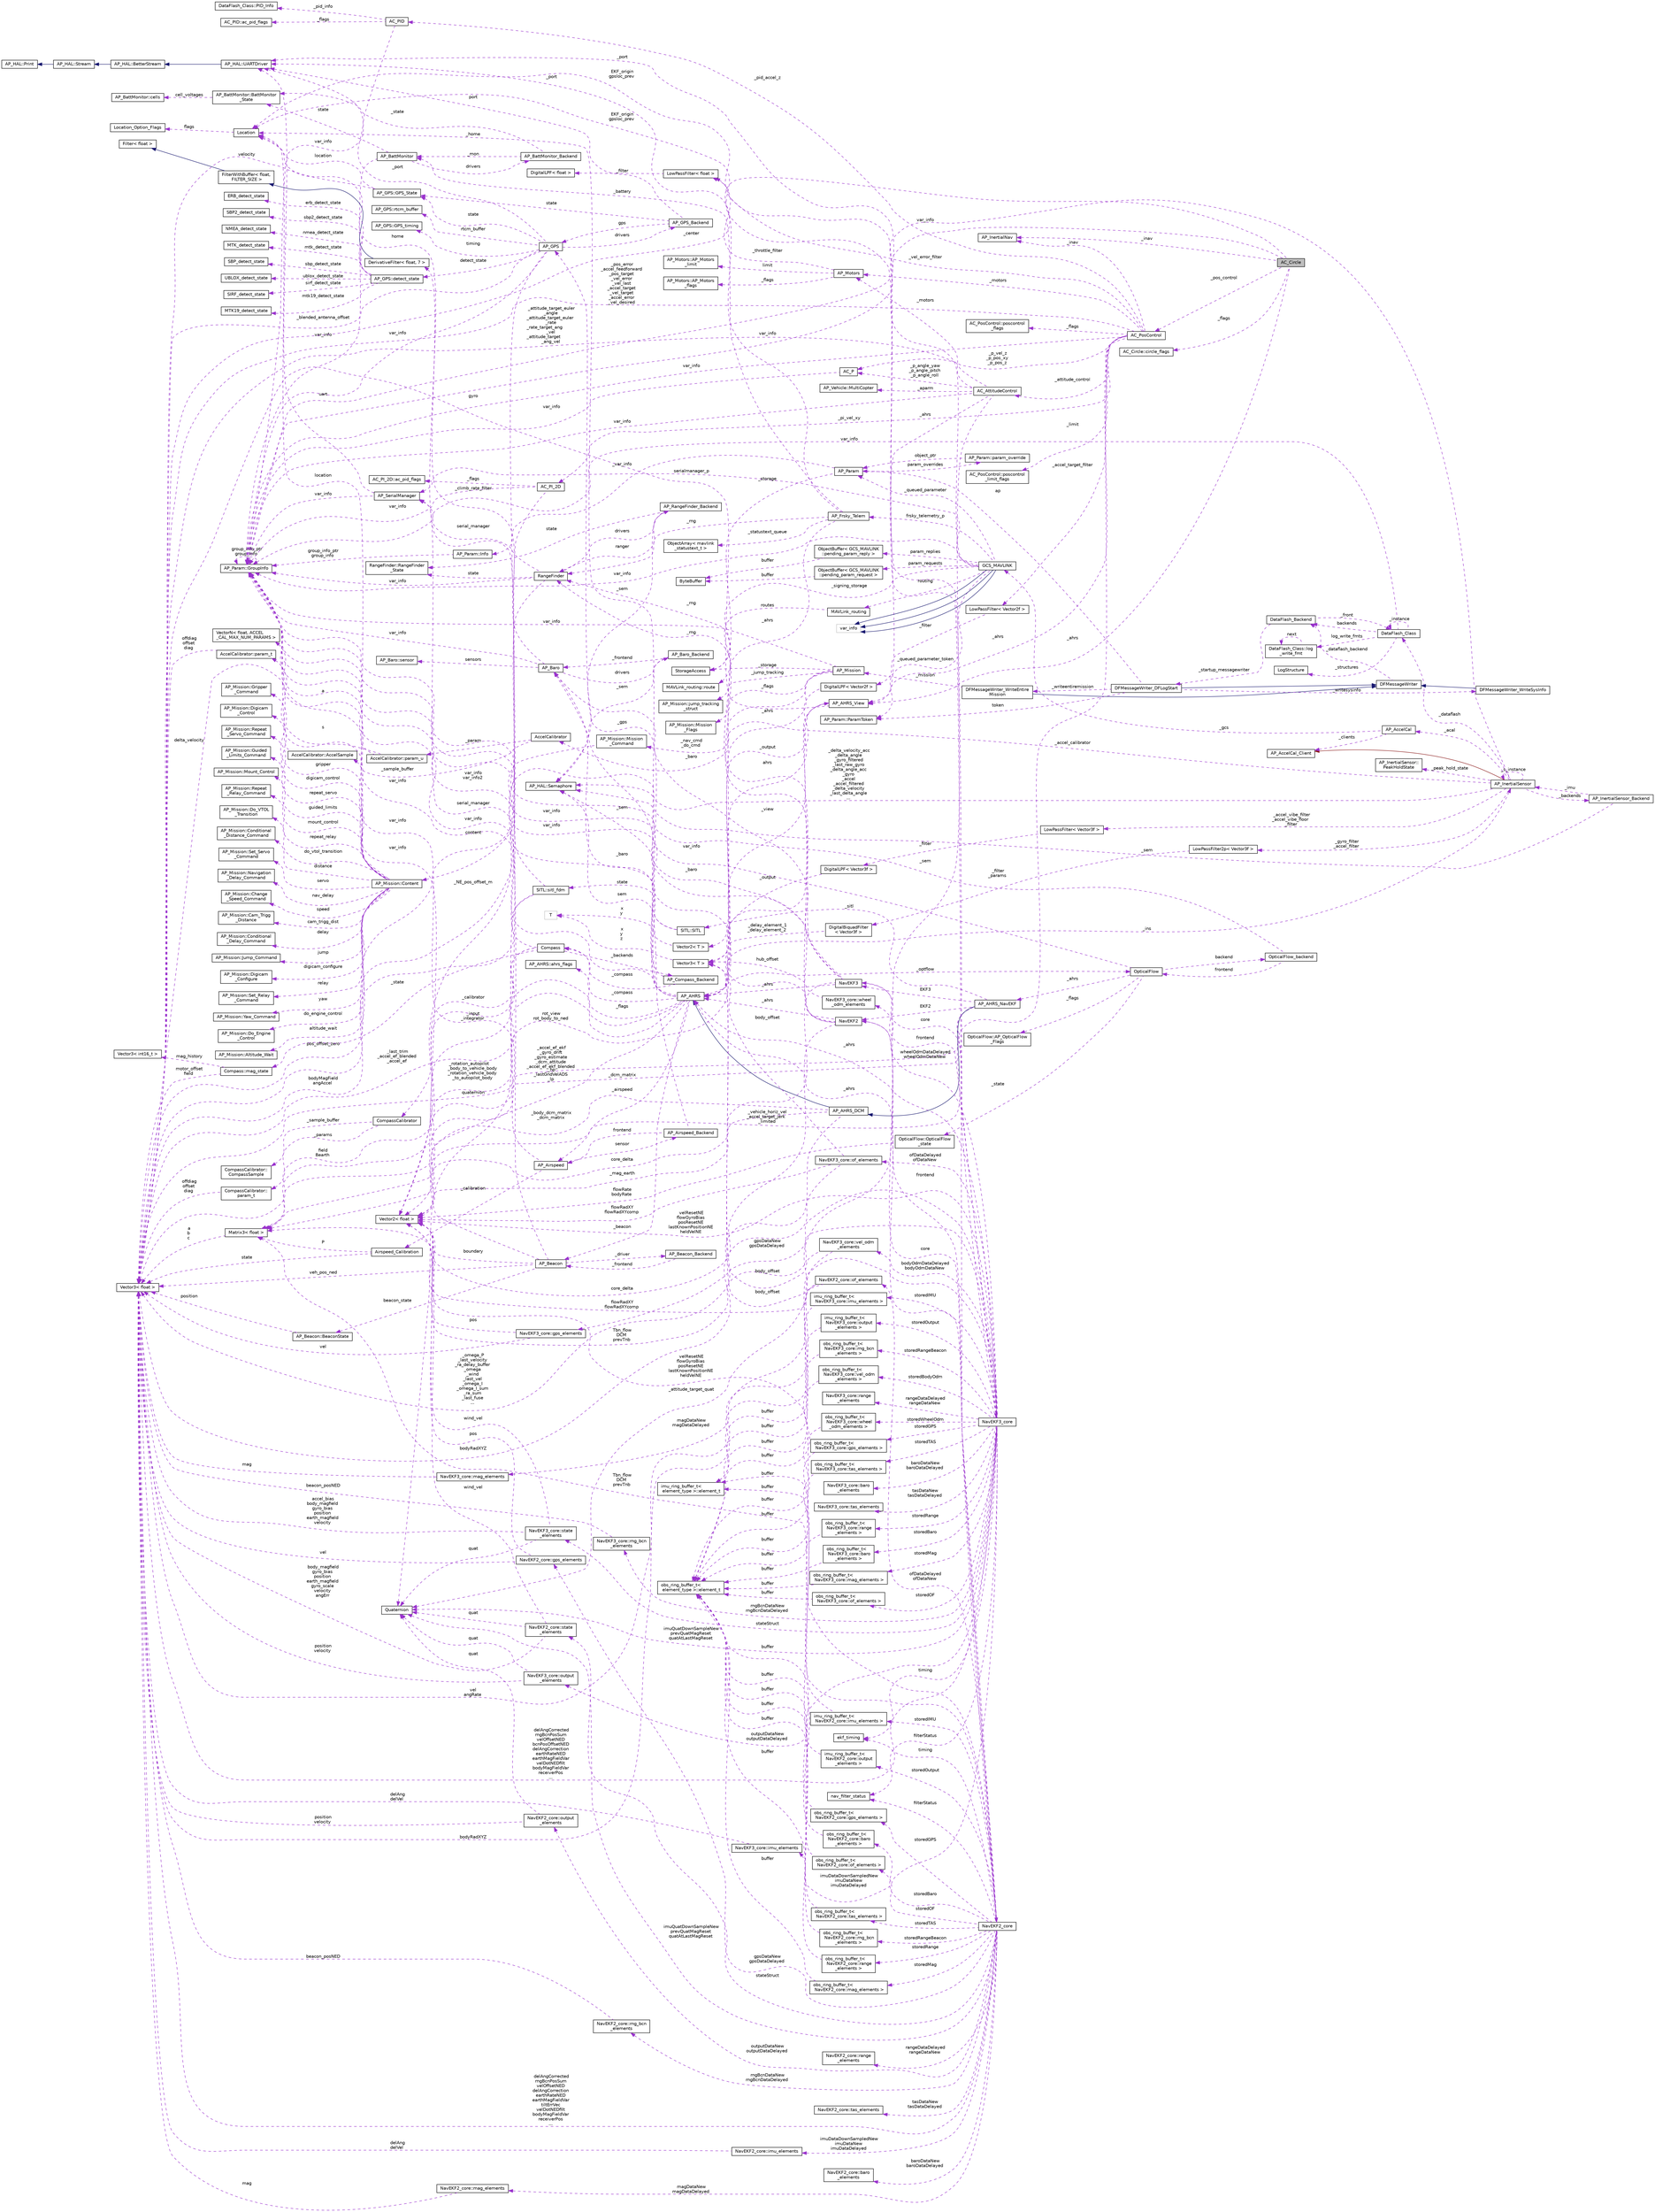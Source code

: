 digraph "AC_Circle"
{
 // INTERACTIVE_SVG=YES
  edge [fontname="Helvetica",fontsize="10",labelfontname="Helvetica",labelfontsize="10"];
  node [fontname="Helvetica",fontsize="10",shape=record];
  rankdir="LR";
  Node1 [label="AC_Circle",height=0.2,width=0.4,color="black", fillcolor="grey75", style="filled", fontcolor="black"];
  Node2 -> Node1 [dir="back",color="darkorchid3",fontsize="10",style="dashed",label=" var_info" ,fontname="Helvetica"];
  Node2 [label="AP_Param::GroupInfo",height=0.2,width=0.4,color="black", fillcolor="white", style="filled",URL="$structAP__Param_1_1GroupInfo.html"];
  Node2 -> Node2 [dir="back",color="darkorchid3",fontsize="10",style="dashed",label=" group_info_ptr\ngroup_info" ,fontname="Helvetica"];
  Node3 -> Node1 [dir="back",color="darkorchid3",fontsize="10",style="dashed",label=" _center" ,fontname="Helvetica"];
  Node3 [label="Vector3\< float \>",height=0.2,width=0.4,color="black", fillcolor="white", style="filled",URL="$classVector3.html"];
  Node4 -> Node1 [dir="back",color="darkorchid3",fontsize="10",style="dashed",label=" _ahrs" ,fontname="Helvetica"];
  Node4 [label="AP_AHRS_View",height=0.2,width=0.4,color="black", fillcolor="white", style="filled",URL="$classAP__AHRS__View.html"];
  Node5 -> Node4 [dir="back",color="darkorchid3",fontsize="10",style="dashed",label=" rot_view\nrot_body_to_ned" ,fontname="Helvetica"];
  Node5 [label="Matrix3\< float \>",height=0.2,width=0.4,color="black", fillcolor="white", style="filled",URL="$classMatrix3.html"];
  Node3 -> Node5 [dir="back",color="darkorchid3",fontsize="10",style="dashed",label=" a\nb\nc" ,fontname="Helvetica"];
  Node3 -> Node4 [dir="back",color="darkorchid3",fontsize="10",style="dashed",label=" gyro" ,fontname="Helvetica"];
  Node6 -> Node4 [dir="back",color="darkorchid3",fontsize="10",style="dashed",label=" ahrs" ,fontname="Helvetica"];
  Node6 [label="AP_AHRS",height=0.2,width=0.4,color="black", fillcolor="white", style="filled",URL="$classAP__AHRS.html"];
  Node5 -> Node6 [dir="back",color="darkorchid3",fontsize="10",style="dashed",label=" _rotation_autopilot\l_body_to_vehicle_body\n_rotation_vehicle_body\l_to_autopilot_body" ,fontname="Helvetica"];
  Node7 -> Node6 [dir="back",color="darkorchid3",fontsize="10",style="dashed",label=" _flags" ,fontname="Helvetica"];
  Node7 [label="AP_AHRS::ahrs_flags",height=0.2,width=0.4,color="black", fillcolor="white", style="filled",URL="$structAP__AHRS_1_1ahrs__flags.html"];
  Node8 -> Node6 [dir="back",color="darkorchid3",fontsize="10",style="dashed",label=" _baro" ,fontname="Helvetica"];
  Node8 [label="AP_Baro",height=0.2,width=0.4,color="black", fillcolor="white", style="filled",URL="$classAP__Baro.html"];
  Node9 -> Node8 [dir="back",color="darkorchid3",fontsize="10",style="dashed",label=" sensors" ,fontname="Helvetica"];
  Node9 [label="AP_Baro::sensor",height=0.2,width=0.4,color="black", fillcolor="white", style="filled",URL="$structAP__Baro_1_1sensor.html"];
  Node10 -> Node8 [dir="back",color="darkorchid3",fontsize="10",style="dashed",label=" _climb_rate_filter" ,fontname="Helvetica"];
  Node10 [label="DerivativeFilter\< float, 7 \>",height=0.2,width=0.4,color="black", fillcolor="white", style="filled",URL="$classDerivativeFilter.html"];
  Node11 -> Node10 [dir="back",color="midnightblue",fontsize="10",style="solid",fontname="Helvetica"];
  Node11 [label="FilterWithBuffer\< float,\l FILTER_SIZE \>",height=0.2,width=0.4,color="black", fillcolor="white", style="filled",URL="$classFilterWithBuffer.html"];
  Node12 -> Node11 [dir="back",color="midnightblue",fontsize="10",style="solid",fontname="Helvetica"];
  Node12 [label="Filter\< float \>",height=0.2,width=0.4,color="black", fillcolor="white", style="filled",URL="$classFilter.html"];
  Node2 -> Node8 [dir="back",color="darkorchid3",fontsize="10",style="dashed",label=" var_info" ,fontname="Helvetica"];
  Node13 -> Node8 [dir="back",color="darkorchid3",fontsize="10",style="dashed",label=" drivers" ,fontname="Helvetica"];
  Node13 [label="AP_Baro_Backend",height=0.2,width=0.4,color="black", fillcolor="white", style="filled",URL="$classAP__Baro__Backend.html"];
  Node8 -> Node13 [dir="back",color="darkorchid3",fontsize="10",style="dashed",label=" _frontend" ,fontname="Helvetica"];
  Node14 -> Node13 [dir="back",color="darkorchid3",fontsize="10",style="dashed",label=" _sem" ,fontname="Helvetica"];
  Node14 [label="AP_HAL::Semaphore",height=0.2,width=0.4,color="black", fillcolor="white", style="filled",URL="$classAP__HAL_1_1Semaphore.html"];
  Node15 -> Node6 [dir="back",color="darkorchid3",fontsize="10",style="dashed",label=" _optflow" ,fontname="Helvetica"];
  Node15 [label="OpticalFlow",height=0.2,width=0.4,color="black", fillcolor="white", style="filled",URL="$classOpticalFlow.html"];
  Node16 -> Node15 [dir="back",color="darkorchid3",fontsize="10",style="dashed",label=" _ahrs" ,fontname="Helvetica"];
  Node16 [label="AP_AHRS_NavEKF",height=0.2,width=0.4,color="black", fillcolor="white", style="filled",URL="$classAP__AHRS__NavEKF.html"];
  Node17 -> Node16 [dir="back",color="midnightblue",fontsize="10",style="solid",fontname="Helvetica"];
  Node17 [label="AP_AHRS_DCM",height=0.2,width=0.4,color="black", fillcolor="white", style="filled",URL="$classAP__AHRS__DCM.html"];
  Node6 -> Node17 [dir="back",color="midnightblue",fontsize="10",style="solid",fontname="Helvetica"];
  Node5 -> Node17 [dir="back",color="darkorchid3",fontsize="10",style="dashed",label=" _body_dcm_matrix\n_dcm_matrix" ,fontname="Helvetica"];
  Node3 -> Node17 [dir="back",color="darkorchid3",fontsize="10",style="dashed",label=" _omega_P\n_last_velocity\n_ra_delay_buffer\n_omega\n_wind\n_last_vel\n_omega_I\n_omega_I_sum\n_ra_sum\n_last_fuse\n..." ,fontname="Helvetica"];
  Node18 -> Node17 [dir="back",color="darkorchid3",fontsize="10",style="dashed",label=" _mag_earth" ,fontname="Helvetica"];
  Node18 [label="Vector2\< float \>",height=0.2,width=0.4,color="black", fillcolor="white", style="filled",URL="$structVector2.html"];
  Node5 -> Node16 [dir="back",color="darkorchid3",fontsize="10",style="dashed",label=" _dcm_matrix" ,fontname="Helvetica"];
  Node19 -> Node16 [dir="back",color="darkorchid3",fontsize="10",style="dashed",label=" EKF2" ,fontname="Helvetica"];
  Node19 [label="NavEKF2",height=0.2,width=0.4,color="black", fillcolor="white", style="filled",URL="$classNavEKF2.html"];
  Node8 -> Node19 [dir="back",color="darkorchid3",fontsize="10",style="dashed",label=" _baro" ,fontname="Helvetica"];
  Node2 -> Node19 [dir="back",color="darkorchid3",fontsize="10",style="dashed",label=" var_info" ,fontname="Helvetica"];
  Node18 -> Node19 [dir="back",color="darkorchid3",fontsize="10",style="dashed",label=" core_delta" ,fontname="Helvetica"];
  Node20 -> Node19 [dir="back",color="darkorchid3",fontsize="10",style="dashed",label=" _rng" ,fontname="Helvetica"];
  Node20 [label="RangeFinder",height=0.2,width=0.4,color="black", fillcolor="white", style="filled",URL="$classRangeFinder.html"];
  Node21 -> Node20 [dir="back",color="darkorchid3",fontsize="10",style="dashed",label=" serial_manager" ,fontname="Helvetica"];
  Node21 [label="AP_SerialManager",height=0.2,width=0.4,color="black", fillcolor="white", style="filled",URL="$classAP__SerialManager.html"];
  Node22 -> Node21 [dir="back",color="darkorchid3",fontsize="10",style="dashed",label=" uart" ,fontname="Helvetica"];
  Node22 [label="AP_HAL::UARTDriver",height=0.2,width=0.4,color="black", fillcolor="white", style="filled",URL="$classAP__HAL_1_1UARTDriver.html"];
  Node23 -> Node22 [dir="back",color="midnightblue",fontsize="10",style="solid",fontname="Helvetica"];
  Node23 [label="AP_HAL::BetterStream",height=0.2,width=0.4,color="black", fillcolor="white", style="filled",URL="$classAP__HAL_1_1BetterStream.html"];
  Node24 -> Node23 [dir="back",color="midnightblue",fontsize="10",style="solid",fontname="Helvetica"];
  Node24 [label="AP_HAL::Stream",height=0.2,width=0.4,color="black", fillcolor="white", style="filled",URL="$classAP__HAL_1_1Stream.html"];
  Node25 -> Node24 [dir="back",color="midnightblue",fontsize="10",style="solid",fontname="Helvetica"];
  Node25 [label="AP_HAL::Print",height=0.2,width=0.4,color="black", fillcolor="white", style="filled",URL="$classAP__HAL_1_1Print.html"];
  Node2 -> Node21 [dir="back",color="darkorchid3",fontsize="10",style="dashed",label=" var_info" ,fontname="Helvetica"];
  Node26 -> Node20 [dir="back",color="darkorchid3",fontsize="10",style="dashed",label=" state" ,fontname="Helvetica"];
  Node26 [label="RangeFinder::RangeFinder\l_State",height=0.2,width=0.4,color="black", fillcolor="white", style="filled",URL="$structRangeFinder_1_1RangeFinder__State.html"];
  Node2 -> Node20 [dir="back",color="darkorchid3",fontsize="10",style="dashed",label=" var_info" ,fontname="Helvetica"];
  Node3 -> Node20 [dir="back",color="darkorchid3",fontsize="10",style="dashed",label=" pos_offset_zero" ,fontname="Helvetica"];
  Node27 -> Node20 [dir="back",color="darkorchid3",fontsize="10",style="dashed",label=" drivers" ,fontname="Helvetica"];
  Node27 [label="AP_RangeFinder_Backend",height=0.2,width=0.4,color="black", fillcolor="white", style="filled",URL="$classAP__RangeFinder__Backend.html"];
  Node26 -> Node27 [dir="back",color="darkorchid3",fontsize="10",style="dashed",label=" state" ,fontname="Helvetica"];
  Node14 -> Node27 [dir="back",color="darkorchid3",fontsize="10",style="dashed",label=" _sem" ,fontname="Helvetica"];
  Node20 -> Node27 [dir="back",color="darkorchid3",fontsize="10",style="dashed",label=" ranger" ,fontname="Helvetica"];
  Node6 -> Node19 [dir="back",color="darkorchid3",fontsize="10",style="dashed",label=" _ahrs" ,fontname="Helvetica"];
  Node28 -> Node19 [dir="back",color="darkorchid3",fontsize="10",style="dashed",label=" core" ,fontname="Helvetica"];
  Node28 [label="NavEKF2_core",height=0.2,width=0.4,color="black", fillcolor="white", style="filled",URL="$classNavEKF2__core.html"];
  Node29 -> Node28 [dir="back",color="darkorchid3",fontsize="10",style="dashed",label=" magDataNew\nmagDataDelayed" ,fontname="Helvetica"];
  Node29 [label="NavEKF2_core::mag_elements",height=0.2,width=0.4,color="black", fillcolor="white", style="filled",URL="$structNavEKF2__core_1_1mag__elements.html"];
  Node3 -> Node29 [dir="back",color="darkorchid3",fontsize="10",style="dashed",label=" mag" ,fontname="Helvetica"];
  Node5 -> Node28 [dir="back",color="darkorchid3",fontsize="10",style="dashed",label=" Tbn_flow\nDCM\nprevTnb" ,fontname="Helvetica"];
  Node19 -> Node28 [dir="back",color="darkorchid3",fontsize="10",style="dashed",label=" frontend" ,fontname="Helvetica"];
  Node30 -> Node28 [dir="back",color="darkorchid3",fontsize="10",style="dashed",label=" baroDataNew\nbaroDataDelayed" ,fontname="Helvetica"];
  Node30 [label="NavEKF2_core::baro\l_elements",height=0.2,width=0.4,color="black", fillcolor="white", style="filled",URL="$structNavEKF2__core_1_1baro__elements.html"];
  Node31 -> Node28 [dir="back",color="darkorchid3",fontsize="10",style="dashed",label=" storedIMU" ,fontname="Helvetica"];
  Node31 [label="imu_ring_buffer_t\<\l NavEKF2_core::imu_elements \>",height=0.2,width=0.4,color="black", fillcolor="white", style="filled",URL="$classimu__ring__buffer__t.html"];
  Node32 -> Node31 [dir="back",color="darkorchid3",fontsize="10",style="dashed",label=" buffer" ,fontname="Helvetica"];
  Node32 [label="imu_ring_buffer_t\<\l element_type \>::element_t",height=0.2,width=0.4,color="black", fillcolor="white", style="filled",URL="$structimu__ring__buffer__t_1_1element__t.html"];
  Node33 -> Node28 [dir="back",color="darkorchid3",fontsize="10",style="dashed",label=" rngBcnDataNew\nrngBcnDataDelayed" ,fontname="Helvetica"];
  Node33 [label="NavEKF2_core::rng_bcn\l_elements",height=0.2,width=0.4,color="black", fillcolor="white", style="filled",URL="$structNavEKF2__core_1_1rng__bcn__elements.html"];
  Node3 -> Node33 [dir="back",color="darkorchid3",fontsize="10",style="dashed",label=" beacon_posNED" ,fontname="Helvetica"];
  Node34 -> Node28 [dir="back",color="darkorchid3",fontsize="10",style="dashed",label=" ofDataDelayed\nofDataNew" ,fontname="Helvetica"];
  Node34 [label="NavEKF2_core::of_elements",height=0.2,width=0.4,color="black", fillcolor="white", style="filled",URL="$structNavEKF2__core_1_1of__elements.html"];
  Node3 -> Node34 [dir="back",color="darkorchid3",fontsize="10",style="dashed",label=" bodyRadXYZ" ,fontname="Helvetica"];
  Node35 -> Node34 [dir="back",color="darkorchid3",fontsize="10",style="dashed",label=" body_offset" ,fontname="Helvetica"];
  Node35 [label="Vector3\< T \>",height=0.2,width=0.4,color="black", fillcolor="white", style="filled",URL="$classVector3.html"];
  Node36 -> Node35 [dir="back",color="darkorchid3",fontsize="10",style="dashed",label=" x\ny\nz" ,fontname="Helvetica"];
  Node36 [label="T",height=0.2,width=0.4,color="grey75", fillcolor="white", style="filled"];
  Node18 -> Node34 [dir="back",color="darkorchid3",fontsize="10",style="dashed",label=" flowRadXY\nflowRadXYcomp" ,fontname="Helvetica"];
  Node37 -> Node28 [dir="back",color="darkorchid3",fontsize="10",style="dashed",label=" storedGPS" ,fontname="Helvetica"];
  Node37 [label="obs_ring_buffer_t\<\l NavEKF2_core::gps_elements \>",height=0.2,width=0.4,color="black", fillcolor="white", style="filled",URL="$classobs__ring__buffer__t.html"];
  Node38 -> Node37 [dir="back",color="darkorchid3",fontsize="10",style="dashed",label=" buffer" ,fontname="Helvetica"];
  Node38 [label="obs_ring_buffer_t\<\l element_type \>::element_t",height=0.2,width=0.4,color="black", fillcolor="white", style="filled",URL="$structobs__ring__buffer__t_1_1element__t.html"];
  Node39 -> Node28 [dir="back",color="darkorchid3",fontsize="10",style="dashed",label=" timing" ,fontname="Helvetica"];
  Node39 [label="ekf_timing",height=0.2,width=0.4,color="black", fillcolor="white", style="filled",URL="$structekf__timing.html"];
  Node40 -> Node28 [dir="back",color="darkorchid3",fontsize="10",style="dashed",label=" tasDataNew\ntasDataDelayed" ,fontname="Helvetica"];
  Node40 [label="NavEKF2_core::tas_elements",height=0.2,width=0.4,color="black", fillcolor="white", style="filled",URL="$structNavEKF2__core_1_1tas__elements.html"];
  Node41 -> Node28 [dir="back",color="darkorchid3",fontsize="10",style="dashed",label=" imuQuatDownSampleNew\nprevQuatMagReset\nquatAtLastMagReset" ,fontname="Helvetica"];
  Node41 [label="Quaternion",height=0.2,width=0.4,color="black", fillcolor="white", style="filled",URL="$classQuaternion.html"];
  Node42 -> Node28 [dir="back",color="darkorchid3",fontsize="10",style="dashed",label=" stateStruct" ,fontname="Helvetica"];
  Node42 [label="NavEKF2_core::state\l_elements",height=0.2,width=0.4,color="black", fillcolor="white", style="filled",URL="$structNavEKF2__core_1_1state__elements.html"];
  Node41 -> Node42 [dir="back",color="darkorchid3",fontsize="10",style="dashed",label=" quat" ,fontname="Helvetica"];
  Node3 -> Node42 [dir="back",color="darkorchid3",fontsize="10",style="dashed",label=" body_magfield\ngyro_bias\nposition\nearth_magfield\ngyro_scale\nvelocity\nangErr" ,fontname="Helvetica"];
  Node18 -> Node42 [dir="back",color="darkorchid3",fontsize="10",style="dashed",label=" wind_vel" ,fontname="Helvetica"];
  Node43 -> Node28 [dir="back",color="darkorchid3",fontsize="10",style="dashed",label=" storedOF" ,fontname="Helvetica"];
  Node43 [label="obs_ring_buffer_t\<\l NavEKF2_core::of_elements \>",height=0.2,width=0.4,color="black", fillcolor="white", style="filled",URL="$classobs__ring__buffer__t.html"];
  Node38 -> Node43 [dir="back",color="darkorchid3",fontsize="10",style="dashed",label=" buffer" ,fontname="Helvetica"];
  Node44 -> Node28 [dir="back",color="darkorchid3",fontsize="10",style="dashed",label=" imuDataDownSampledNew\nimuDataNew\nimuDataDelayed" ,fontname="Helvetica"];
  Node44 [label="NavEKF2_core::imu_elements",height=0.2,width=0.4,color="black", fillcolor="white", style="filled",URL="$structNavEKF2__core_1_1imu__elements.html"];
  Node3 -> Node44 [dir="back",color="darkorchid3",fontsize="10",style="dashed",label=" delAng\ndelVel" ,fontname="Helvetica"];
  Node3 -> Node28 [dir="back",color="darkorchid3",fontsize="10",style="dashed",label=" delAngCorrected\nrngBcnPosSum\nvelOffsetNED\ndelAngCorrection\nearthRateNED\nearthMagFieldVar\ntiltErrVec\nvelDotNEDfilt\nbodyMagFieldVar\nreceiverPos\n..." ,fontname="Helvetica"];
  Node45 -> Node28 [dir="back",color="darkorchid3",fontsize="10",style="dashed",label=" filterStatus" ,fontname="Helvetica"];
  Node45 [label="nav_filter_status",height=0.2,width=0.4,color="black", fillcolor="white", style="filled",URL="$unionnav__filter__status.html"];
  Node46 -> Node28 [dir="back",color="darkorchid3",fontsize="10",style="dashed",label=" outputDataNew\noutputDataDelayed" ,fontname="Helvetica"];
  Node46 [label="NavEKF2_core::output\l_elements",height=0.2,width=0.4,color="black", fillcolor="white", style="filled",URL="$structNavEKF2__core_1_1output__elements.html"];
  Node41 -> Node46 [dir="back",color="darkorchid3",fontsize="10",style="dashed",label=" quat" ,fontname="Helvetica"];
  Node3 -> Node46 [dir="back",color="darkorchid3",fontsize="10",style="dashed",label=" position\nvelocity" ,fontname="Helvetica"];
  Node47 -> Node28 [dir="back",color="darkorchid3",fontsize="10",style="dashed",label=" gpsDataNew\ngpsDataDelayed" ,fontname="Helvetica"];
  Node47 [label="NavEKF2_core::gps_elements",height=0.2,width=0.4,color="black", fillcolor="white", style="filled",URL="$structNavEKF2__core_1_1gps__elements.html"];
  Node3 -> Node47 [dir="back",color="darkorchid3",fontsize="10",style="dashed",label=" vel" ,fontname="Helvetica"];
  Node18 -> Node47 [dir="back",color="darkorchid3",fontsize="10",style="dashed",label=" pos" ,fontname="Helvetica"];
  Node18 -> Node28 [dir="back",color="darkorchid3",fontsize="10",style="dashed",label=" velResetNE\nflowGyroBias\nposResetNE\nlastKnownPositionNE\nheldVelNE" ,fontname="Helvetica"];
  Node48 -> Node28 [dir="back",color="darkorchid3",fontsize="10",style="dashed",label=" storedBaro" ,fontname="Helvetica"];
  Node48 [label="obs_ring_buffer_t\<\l NavEKF2_core::baro\l_elements \>",height=0.2,width=0.4,color="black", fillcolor="white", style="filled",URL="$classobs__ring__buffer__t.html"];
  Node38 -> Node48 [dir="back",color="darkorchid3",fontsize="10",style="dashed",label=" buffer" ,fontname="Helvetica"];
  Node49 -> Node28 [dir="back",color="darkorchid3",fontsize="10",style="dashed",label=" storedRangeBeacon" ,fontname="Helvetica"];
  Node49 [label="obs_ring_buffer_t\<\l NavEKF2_core::rng_bcn\l_elements \>",height=0.2,width=0.4,color="black", fillcolor="white", style="filled",URL="$classobs__ring__buffer__t.html"];
  Node38 -> Node49 [dir="back",color="darkorchid3",fontsize="10",style="dashed",label=" buffer" ,fontname="Helvetica"];
  Node50 -> Node28 [dir="back",color="darkorchid3",fontsize="10",style="dashed",label=" storedRange" ,fontname="Helvetica"];
  Node50 [label="obs_ring_buffer_t\<\l NavEKF2_core::range\l_elements \>",height=0.2,width=0.4,color="black", fillcolor="white", style="filled",URL="$classobs__ring__buffer__t.html"];
  Node38 -> Node50 [dir="back",color="darkorchid3",fontsize="10",style="dashed",label=" buffer" ,fontname="Helvetica"];
  Node51 -> Node28 [dir="back",color="darkorchid3",fontsize="10",style="dashed",label=" storedTAS" ,fontname="Helvetica"];
  Node51 [label="obs_ring_buffer_t\<\l NavEKF2_core::tas_elements \>",height=0.2,width=0.4,color="black", fillcolor="white", style="filled",URL="$classobs__ring__buffer__t.html"];
  Node38 -> Node51 [dir="back",color="darkorchid3",fontsize="10",style="dashed",label=" buffer" ,fontname="Helvetica"];
  Node6 -> Node28 [dir="back",color="darkorchid3",fontsize="10",style="dashed",label=" _ahrs" ,fontname="Helvetica"];
  Node52 -> Node28 [dir="back",color="darkorchid3",fontsize="10",style="dashed",label=" storedMag" ,fontname="Helvetica"];
  Node52 [label="obs_ring_buffer_t\<\l NavEKF2_core::mag_elements \>",height=0.2,width=0.4,color="black", fillcolor="white", style="filled",URL="$classobs__ring__buffer__t.html"];
  Node38 -> Node52 [dir="back",color="darkorchid3",fontsize="10",style="dashed",label=" buffer" ,fontname="Helvetica"];
  Node53 -> Node28 [dir="back",color="darkorchid3",fontsize="10",style="dashed",label=" rangeDataDelayed\nrangeDataNew" ,fontname="Helvetica"];
  Node53 [label="NavEKF2_core::range\l_elements",height=0.2,width=0.4,color="black", fillcolor="white", style="filled",URL="$structNavEKF2__core_1_1range__elements.html"];
  Node54 -> Node28 [dir="back",color="darkorchid3",fontsize="10",style="dashed",label=" EKF_origin\ngpsloc_prev" ,fontname="Helvetica"];
  Node54 [label="Location",height=0.2,width=0.4,color="black", fillcolor="white", style="filled",URL="$structLocation.html"];
  Node55 -> Node54 [dir="back",color="darkorchid3",fontsize="10",style="dashed",label=" flags" ,fontname="Helvetica"];
  Node55 [label="Location_Option_Flags",height=0.2,width=0.4,color="black", fillcolor="white", style="filled",URL="$structLocation__Option__Flags.html"];
  Node56 -> Node28 [dir="back",color="darkorchid3",fontsize="10",style="dashed",label=" storedOutput" ,fontname="Helvetica"];
  Node56 [label="imu_ring_buffer_t\<\l NavEKF2_core::output\l_elements \>",height=0.2,width=0.4,color="black", fillcolor="white", style="filled",URL="$classimu__ring__buffer__t.html"];
  Node32 -> Node56 [dir="back",color="darkorchid3",fontsize="10",style="dashed",label=" buffer" ,fontname="Helvetica"];
  Node57 -> Node16 [dir="back",color="darkorchid3",fontsize="10",style="dashed",label=" EKF3" ,fontname="Helvetica"];
  Node57 [label="NavEKF3",height=0.2,width=0.4,color="black", fillcolor="white", style="filled",URL="$classNavEKF3.html"];
  Node58 -> Node57 [dir="back",color="darkorchid3",fontsize="10",style="dashed",label=" core" ,fontname="Helvetica"];
  Node58 [label="NavEKF3_core",height=0.2,width=0.4,color="black", fillcolor="white", style="filled",URL="$classNavEKF3__core.html"];
  Node59 -> Node58 [dir="back",color="darkorchid3",fontsize="10",style="dashed",label=" storedMag" ,fontname="Helvetica"];
  Node59 [label="obs_ring_buffer_t\<\l NavEKF3_core::mag_elements \>",height=0.2,width=0.4,color="black", fillcolor="white", style="filled",URL="$classobs__ring__buffer__t.html"];
  Node38 -> Node59 [dir="back",color="darkorchid3",fontsize="10",style="dashed",label=" buffer" ,fontname="Helvetica"];
  Node60 -> Node58 [dir="back",color="darkorchid3",fontsize="10",style="dashed",label=" outputDataNew\noutputDataDelayed" ,fontname="Helvetica"];
  Node60 [label="NavEKF3_core::output\l_elements",height=0.2,width=0.4,color="black", fillcolor="white", style="filled",URL="$structNavEKF3__core_1_1output__elements.html"];
  Node41 -> Node60 [dir="back",color="darkorchid3",fontsize="10",style="dashed",label=" quat" ,fontname="Helvetica"];
  Node3 -> Node60 [dir="back",color="darkorchid3",fontsize="10",style="dashed",label=" position\nvelocity" ,fontname="Helvetica"];
  Node61 -> Node58 [dir="back",color="darkorchid3",fontsize="10",style="dashed",label=" gpsDataNew\ngpsDataDelayed" ,fontname="Helvetica"];
  Node61 [label="NavEKF3_core::gps_elements",height=0.2,width=0.4,color="black", fillcolor="white", style="filled",URL="$structNavEKF3__core_1_1gps__elements.html"];
  Node3 -> Node61 [dir="back",color="darkorchid3",fontsize="10",style="dashed",label=" vel" ,fontname="Helvetica"];
  Node18 -> Node61 [dir="back",color="darkorchid3",fontsize="10",style="dashed",label=" pos" ,fontname="Helvetica"];
  Node5 -> Node58 [dir="back",color="darkorchid3",fontsize="10",style="dashed",label=" Tbn_flow\nDCM\nprevTnb" ,fontname="Helvetica"];
  Node57 -> Node58 [dir="back",color="darkorchid3",fontsize="10",style="dashed",label=" frontend" ,fontname="Helvetica"];
  Node62 -> Node58 [dir="back",color="darkorchid3",fontsize="10",style="dashed",label=" storedOF" ,fontname="Helvetica"];
  Node62 [label="obs_ring_buffer_t\<\l NavEKF3_core::of_elements \>",height=0.2,width=0.4,color="black", fillcolor="white", style="filled",URL="$classobs__ring__buffer__t.html"];
  Node38 -> Node62 [dir="back",color="darkorchid3",fontsize="10",style="dashed",label=" buffer" ,fontname="Helvetica"];
  Node39 -> Node58 [dir="back",color="darkorchid3",fontsize="10",style="dashed",label=" timing" ,fontname="Helvetica"];
  Node63 -> Node58 [dir="back",color="darkorchid3",fontsize="10",style="dashed",label=" wheelOdmDataDelayed\nwheelOdmDataNew" ,fontname="Helvetica"];
  Node63 [label="NavEKF3_core::wheel\l_odm_elements",height=0.2,width=0.4,color="black", fillcolor="white", style="filled",URL="$structNavEKF3__core_1_1wheel__odm__elements.html"];
  Node35 -> Node63 [dir="back",color="darkorchid3",fontsize="10",style="dashed",label=" hub_offset" ,fontname="Helvetica"];
  Node64 -> Node58 [dir="back",color="darkorchid3",fontsize="10",style="dashed",label=" bodyOdmDataDelayed\nbodyOdmDataNew" ,fontname="Helvetica"];
  Node64 [label="NavEKF3_core::vel_odm\l_elements",height=0.2,width=0.4,color="black", fillcolor="white", style="filled",URL="$structNavEKF3__core_1_1vel__odm__elements.html"];
  Node3 -> Node64 [dir="back",color="darkorchid3",fontsize="10",style="dashed",label=" vel\nangRate" ,fontname="Helvetica"];
  Node35 -> Node64 [dir="back",color="darkorchid3",fontsize="10",style="dashed",label=" body_offset" ,fontname="Helvetica"];
  Node41 -> Node58 [dir="back",color="darkorchid3",fontsize="10",style="dashed",label=" imuQuatDownSampleNew\nprevQuatMagReset\nquatAtLastMagReset" ,fontname="Helvetica"];
  Node65 -> Node58 [dir="back",color="darkorchid3",fontsize="10",style="dashed",label=" storedWheelOdm" ,fontname="Helvetica"];
  Node65 [label="obs_ring_buffer_t\<\l NavEKF3_core::wheel\l_odm_elements \>",height=0.2,width=0.4,color="black", fillcolor="white", style="filled",URL="$classobs__ring__buffer__t.html"];
  Node38 -> Node65 [dir="back",color="darkorchid3",fontsize="10",style="dashed",label=" buffer" ,fontname="Helvetica"];
  Node3 -> Node58 [dir="back",color="darkorchid3",fontsize="10",style="dashed",label=" delAngCorrected\nrngBcnPosSum\nvelOffsetNED\nbcnPosOffsetNED\ndelAngCorrection\nearthRateNED\nearthMagFieldVar\nvelDotNEDfilt\nbodyMagFieldVar\nreceiverPos\n..." ,fontname="Helvetica"];
  Node45 -> Node58 [dir="back",color="darkorchid3",fontsize="10",style="dashed",label=" filterStatus" ,fontname="Helvetica"];
  Node66 -> Node58 [dir="back",color="darkorchid3",fontsize="10",style="dashed",label=" magDataNew\nmagDataDelayed" ,fontname="Helvetica"];
  Node66 [label="NavEKF3_core::mag_elements",height=0.2,width=0.4,color="black", fillcolor="white", style="filled",URL="$structNavEKF3__core_1_1mag__elements.html"];
  Node3 -> Node66 [dir="back",color="darkorchid3",fontsize="10",style="dashed",label=" mag" ,fontname="Helvetica"];
  Node18 -> Node58 [dir="back",color="darkorchid3",fontsize="10",style="dashed",label=" velResetNE\nflowGyroBias\nposResetNE\nlastKnownPositionNE\nheldVelNE" ,fontname="Helvetica"];
  Node67 -> Node58 [dir="back",color="darkorchid3",fontsize="10",style="dashed",label=" storedGPS" ,fontname="Helvetica"];
  Node67 [label="obs_ring_buffer_t\<\l NavEKF3_core::gps_elements \>",height=0.2,width=0.4,color="black", fillcolor="white", style="filled",URL="$classobs__ring__buffer__t.html"];
  Node38 -> Node67 [dir="back",color="darkorchid3",fontsize="10",style="dashed",label=" buffer" ,fontname="Helvetica"];
  Node68 -> Node58 [dir="back",color="darkorchid3",fontsize="10",style="dashed",label=" stateStruct" ,fontname="Helvetica"];
  Node68 [label="NavEKF3_core::state\l_elements",height=0.2,width=0.4,color="black", fillcolor="white", style="filled",URL="$structNavEKF3__core_1_1state__elements.html"];
  Node41 -> Node68 [dir="back",color="darkorchid3",fontsize="10",style="dashed",label=" quat" ,fontname="Helvetica"];
  Node3 -> Node68 [dir="back",color="darkorchid3",fontsize="10",style="dashed",label=" accel_bias\nbody_magfield\ngyro_bias\nposition\nearth_magfield\nvelocity" ,fontname="Helvetica"];
  Node18 -> Node68 [dir="back",color="darkorchid3",fontsize="10",style="dashed",label=" wind_vel" ,fontname="Helvetica"];
  Node69 -> Node58 [dir="back",color="darkorchid3",fontsize="10",style="dashed",label=" storedRange" ,fontname="Helvetica"];
  Node69 [label="obs_ring_buffer_t\<\l NavEKF3_core::range\l_elements \>",height=0.2,width=0.4,color="black", fillcolor="white", style="filled",URL="$classobs__ring__buffer__t.html"];
  Node38 -> Node69 [dir="back",color="darkorchid3",fontsize="10",style="dashed",label=" buffer" ,fontname="Helvetica"];
  Node70 -> Node58 [dir="back",color="darkorchid3",fontsize="10",style="dashed",label=" rngBcnDataNew\nrngBcnDataDelayed" ,fontname="Helvetica"];
  Node70 [label="NavEKF3_core::rng_bcn\l_elements",height=0.2,width=0.4,color="black", fillcolor="white", style="filled",URL="$structNavEKF3__core_1_1rng__bcn__elements.html"];
  Node3 -> Node70 [dir="back",color="darkorchid3",fontsize="10",style="dashed",label=" beacon_posNED" ,fontname="Helvetica"];
  Node71 -> Node58 [dir="back",color="darkorchid3",fontsize="10",style="dashed",label=" baroDataNew\nbaroDataDelayed" ,fontname="Helvetica"];
  Node71 [label="NavEKF3_core::baro\l_elements",height=0.2,width=0.4,color="black", fillcolor="white", style="filled",URL="$structNavEKF3__core_1_1baro__elements.html"];
  Node6 -> Node58 [dir="back",color="darkorchid3",fontsize="10",style="dashed",label=" _ahrs" ,fontname="Helvetica"];
  Node72 -> Node58 [dir="back",color="darkorchid3",fontsize="10",style="dashed",label=" storedBaro" ,fontname="Helvetica"];
  Node72 [label="obs_ring_buffer_t\<\l NavEKF3_core::baro\l_elements \>",height=0.2,width=0.4,color="black", fillcolor="white", style="filled",URL="$classobs__ring__buffer__t.html"];
  Node38 -> Node72 [dir="back",color="darkorchid3",fontsize="10",style="dashed",label=" buffer" ,fontname="Helvetica"];
  Node54 -> Node58 [dir="back",color="darkorchid3",fontsize="10",style="dashed",label=" EKF_origin\ngpsloc_prev" ,fontname="Helvetica"];
  Node73 -> Node58 [dir="back",color="darkorchid3",fontsize="10",style="dashed",label=" tasDataNew\ntasDataDelayed" ,fontname="Helvetica"];
  Node73 [label="NavEKF3_core::tas_elements",height=0.2,width=0.4,color="black", fillcolor="white", style="filled",URL="$structNavEKF3__core_1_1tas__elements.html"];
  Node74 -> Node58 [dir="back",color="darkorchid3",fontsize="10",style="dashed",label=" storedIMU" ,fontname="Helvetica"];
  Node74 [label="imu_ring_buffer_t\<\l NavEKF3_core::imu_elements \>",height=0.2,width=0.4,color="black", fillcolor="white", style="filled",URL="$classimu__ring__buffer__t.html"];
  Node32 -> Node74 [dir="back",color="darkorchid3",fontsize="10",style="dashed",label=" buffer" ,fontname="Helvetica"];
  Node75 -> Node58 [dir="back",color="darkorchid3",fontsize="10",style="dashed",label=" storedRangeBeacon" ,fontname="Helvetica"];
  Node75 [label="obs_ring_buffer_t\<\l NavEKF3_core::rng_bcn\l_elements \>",height=0.2,width=0.4,color="black", fillcolor="white", style="filled",URL="$classobs__ring__buffer__t.html"];
  Node38 -> Node75 [dir="back",color="darkorchid3",fontsize="10",style="dashed",label=" buffer" ,fontname="Helvetica"];
  Node76 -> Node58 [dir="back",color="darkorchid3",fontsize="10",style="dashed",label=" storedBodyOdm" ,fontname="Helvetica"];
  Node76 [label="obs_ring_buffer_t\<\l NavEKF3_core::vel_odm\l_elements \>",height=0.2,width=0.4,color="black", fillcolor="white", style="filled",URL="$classobs__ring__buffer__t.html"];
  Node38 -> Node76 [dir="back",color="darkorchid3",fontsize="10",style="dashed",label=" buffer" ,fontname="Helvetica"];
  Node77 -> Node58 [dir="back",color="darkorchid3",fontsize="10",style="dashed",label=" ofDataDelayed\nofDataNew" ,fontname="Helvetica"];
  Node77 [label="NavEKF3_core::of_elements",height=0.2,width=0.4,color="black", fillcolor="white", style="filled",URL="$structNavEKF3__core_1_1of__elements.html"];
  Node3 -> Node77 [dir="back",color="darkorchid3",fontsize="10",style="dashed",label=" bodyRadXYZ" ,fontname="Helvetica"];
  Node35 -> Node77 [dir="back",color="darkorchid3",fontsize="10",style="dashed",label=" body_offset" ,fontname="Helvetica"];
  Node18 -> Node77 [dir="back",color="darkorchid3",fontsize="10",style="dashed",label=" flowRadXY\nflowRadXYcomp" ,fontname="Helvetica"];
  Node78 -> Node58 [dir="back",color="darkorchid3",fontsize="10",style="dashed",label=" rangeDataDelayed\nrangeDataNew" ,fontname="Helvetica"];
  Node78 [label="NavEKF3_core::range\l_elements",height=0.2,width=0.4,color="black", fillcolor="white", style="filled",URL="$structNavEKF3__core_1_1range__elements.html"];
  Node79 -> Node58 [dir="back",color="darkorchid3",fontsize="10",style="dashed",label=" imuDataDownSampledNew\nimuDataNew\nimuDataDelayed" ,fontname="Helvetica"];
  Node79 [label="NavEKF3_core::imu_elements",height=0.2,width=0.4,color="black", fillcolor="white", style="filled",URL="$structNavEKF3__core_1_1imu__elements.html"];
  Node3 -> Node79 [dir="back",color="darkorchid3",fontsize="10",style="dashed",label=" delAng\ndelVel" ,fontname="Helvetica"];
  Node80 -> Node58 [dir="back",color="darkorchid3",fontsize="10",style="dashed",label=" storedOutput" ,fontname="Helvetica"];
  Node80 [label="imu_ring_buffer_t\<\l NavEKF3_core::output\l_elements \>",height=0.2,width=0.4,color="black", fillcolor="white", style="filled",URL="$classimu__ring__buffer__t.html"];
  Node32 -> Node80 [dir="back",color="darkorchid3",fontsize="10",style="dashed",label=" buffer" ,fontname="Helvetica"];
  Node81 -> Node58 [dir="back",color="darkorchid3",fontsize="10",style="dashed",label=" storedTAS" ,fontname="Helvetica"];
  Node81 [label="obs_ring_buffer_t\<\l NavEKF3_core::tas_elements \>",height=0.2,width=0.4,color="black", fillcolor="white", style="filled",URL="$classobs__ring__buffer__t.html"];
  Node38 -> Node81 [dir="back",color="darkorchid3",fontsize="10",style="dashed",label=" buffer" ,fontname="Helvetica"];
  Node8 -> Node57 [dir="back",color="darkorchid3",fontsize="10",style="dashed",label=" _baro" ,fontname="Helvetica"];
  Node2 -> Node57 [dir="back",color="darkorchid3",fontsize="10",style="dashed",label=" var_info" ,fontname="Helvetica"];
  Node18 -> Node57 [dir="back",color="darkorchid3",fontsize="10",style="dashed",label=" core_delta" ,fontname="Helvetica"];
  Node20 -> Node57 [dir="back",color="darkorchid3",fontsize="10",style="dashed",label=" _rng" ,fontname="Helvetica"];
  Node6 -> Node57 [dir="back",color="darkorchid3",fontsize="10",style="dashed",label=" _ahrs" ,fontname="Helvetica"];
  Node82 -> Node16 [dir="back",color="darkorchid3",fontsize="10",style="dashed",label=" _sitl" ,fontname="Helvetica"];
  Node82 [label="SITL::SITL",height=0.2,width=0.4,color="black", fillcolor="white", style="filled",URL="$classSITL_1_1SITL.html"];
  Node2 -> Node82 [dir="back",color="darkorchid3",fontsize="10",style="dashed",label=" var_info\nvar_info2" ,fontname="Helvetica"];
  Node83 -> Node82 [dir="back",color="darkorchid3",fontsize="10",style="dashed",label=" state" ,fontname="Helvetica"];
  Node83 [label="SITL::sitl_fdm",height=0.2,width=0.4,color="black", fillcolor="white", style="filled",URL="$structSITL_1_1sitl__fdm.html"];
  Node41 -> Node83 [dir="back",color="darkorchid3",fontsize="10",style="dashed",label=" quaternion" ,fontname="Helvetica"];
  Node3 -> Node83 [dir="back",color="darkorchid3",fontsize="10",style="dashed",label=" bodyMagField\nangAccel" ,fontname="Helvetica"];
  Node54 -> Node83 [dir="back",color="darkorchid3",fontsize="10",style="dashed",label=" home" ,fontname="Helvetica"];
  Node3 -> Node16 [dir="back",color="darkorchid3",fontsize="10",style="dashed",label=" _accel_ef_ekf\n_gyro_drift\n_gyro_estimate\n_dcm_attitude\n_accel_ef_ekf_blended" ,fontname="Helvetica"];
  Node2 -> Node15 [dir="back",color="darkorchid3",fontsize="10",style="dashed",label=" var_info" ,fontname="Helvetica"];
  Node84 -> Node15 [dir="back",color="darkorchid3",fontsize="10",style="dashed",label=" _state" ,fontname="Helvetica"];
  Node84 [label="OpticalFlow::OpticalFlow\l_state",height=0.2,width=0.4,color="black", fillcolor="white", style="filled",URL="$structOpticalFlow_1_1OpticalFlow__state.html"];
  Node18 -> Node84 [dir="back",color="darkorchid3",fontsize="10",style="dashed",label=" flowRate\nbodyRate" ,fontname="Helvetica"];
  Node85 -> Node15 [dir="back",color="darkorchid3",fontsize="10",style="dashed",label=" backend" ,fontname="Helvetica"];
  Node85 [label="OpticalFlow_backend",height=0.2,width=0.4,color="black", fillcolor="white", style="filled",URL="$classOpticalFlow__backend.html"];
  Node15 -> Node85 [dir="back",color="darkorchid3",fontsize="10",style="dashed",label=" frontend" ,fontname="Helvetica"];
  Node14 -> Node85 [dir="back",color="darkorchid3",fontsize="10",style="dashed",label=" _sem" ,fontname="Helvetica"];
  Node86 -> Node15 [dir="back",color="darkorchid3",fontsize="10",style="dashed",label=" _flags" ,fontname="Helvetica"];
  Node86 [label="OpticalFlow::AP_OpticalFlow\l_Flags",height=0.2,width=0.4,color="black", fillcolor="white", style="filled",URL="$structOpticalFlow_1_1AP__OpticalFlow__Flags.html"];
  Node2 -> Node6 [dir="back",color="darkorchid3",fontsize="10",style="dashed",label=" var_info" ,fontname="Helvetica"];
  Node4 -> Node6 [dir="back",color="darkorchid3",fontsize="10",style="dashed",label=" _view" ,fontname="Helvetica"];
  Node3 -> Node6 [dir="back",color="darkorchid3",fontsize="10",style="dashed",label=" _last_trim\n_accel_ef_blended\n_accel_ef" ,fontname="Helvetica"];
  Node87 -> Node6 [dir="back",color="darkorchid3",fontsize="10",style="dashed",label=" _ins" ,fontname="Helvetica"];
  Node87 [label="AP_InertialSensor",height=0.2,width=0.4,color="black", fillcolor="white", style="filled",URL="$classAP__InertialSensor.html"];
  Node88 -> Node87 [dir="back",color="firebrick4",fontsize="10",style="solid",fontname="Helvetica"];
  Node88 [label="AP_AccelCal_Client",height=0.2,width=0.4,color="black", fillcolor="white", style="filled",URL="$classAP__AccelCal__Client.html"];
  Node89 -> Node87 [dir="back",color="darkorchid3",fontsize="10",style="dashed",label=" _peak_hold_state" ,fontname="Helvetica"];
  Node89 [label="AP_InertialSensor::\lPeakHoldState",height=0.2,width=0.4,color="black", fillcolor="white", style="filled",URL="$structAP__InertialSensor_1_1PeakHoldState.html"];
  Node90 -> Node87 [dir="back",color="darkorchid3",fontsize="10",style="dashed",label=" _accel_vibe_filter\n_accel_vibe_floor\l_filter" ,fontname="Helvetica"];
  Node90 [label="LowPassFilter\< Vector3f \>",height=0.2,width=0.4,color="black", fillcolor="white", style="filled",URL="$classLowPassFilter.html"];
  Node91 -> Node90 [dir="back",color="darkorchid3",fontsize="10",style="dashed",label=" _filter" ,fontname="Helvetica"];
  Node91 [label="DigitalLPF\< Vector3f \>",height=0.2,width=0.4,color="black", fillcolor="white", style="filled",URL="$classDigitalLPF.html"];
  Node35 -> Node91 [dir="back",color="darkorchid3",fontsize="10",style="dashed",label=" _output" ,fontname="Helvetica"];
  Node92 -> Node87 [dir="back",color="darkorchid3",fontsize="10",style="dashed",label=" _backends" ,fontname="Helvetica"];
  Node92 [label="AP_InertialSensor_Backend",height=0.2,width=0.4,color="black", fillcolor="white", style="filled",URL="$classAP__InertialSensor__Backend.html"];
  Node14 -> Node92 [dir="back",color="darkorchid3",fontsize="10",style="dashed",label=" _sem" ,fontname="Helvetica"];
  Node87 -> Node92 [dir="back",color="darkorchid3",fontsize="10",style="dashed",label=" _imu" ,fontname="Helvetica"];
  Node93 -> Node87 [dir="back",color="darkorchid3",fontsize="10",style="dashed",label=" _gyro_filter\n_accel_filter" ,fontname="Helvetica"];
  Node93 [label="LowPassFilter2p\< Vector3f \>",height=0.2,width=0.4,color="black", fillcolor="white", style="filled",URL="$classLowPassFilter2p.html"];
  Node94 -> Node93 [dir="back",color="darkorchid3",fontsize="10",style="dashed",label=" _filter\n_params" ,fontname="Helvetica"];
  Node94 [label="DigitalBiquadFilter\l\< Vector3f \>",height=0.2,width=0.4,color="black", fillcolor="white", style="filled",URL="$classDigitalBiquadFilter.html"];
  Node35 -> Node94 [dir="back",color="darkorchid3",fontsize="10",style="dashed",label=" _delay_element_1\n_delay_element_2" ,fontname="Helvetica"];
  Node95 -> Node87 [dir="back",color="darkorchid3",fontsize="10",style="dashed",label=" _accel_calibrator" ,fontname="Helvetica"];
  Node95 [label="AccelCalibrator",height=0.2,width=0.4,color="black", fillcolor="white", style="filled",URL="$classAccelCalibrator.html"];
  Node96 -> Node95 [dir="back",color="darkorchid3",fontsize="10",style="dashed",label=" _param" ,fontname="Helvetica"];
  Node96 [label="AccelCalibrator::param_u",height=0.2,width=0.4,color="black", fillcolor="white", style="filled",URL="$unionAccelCalibrator_1_1param__u.html"];
  Node97 -> Node96 [dir="back",color="darkorchid3",fontsize="10",style="dashed",label=" s" ,fontname="Helvetica"];
  Node97 [label="AccelCalibrator::param_t",height=0.2,width=0.4,color="black", fillcolor="white", style="filled",URL="$structAccelCalibrator_1_1param__t.html"];
  Node3 -> Node97 [dir="back",color="darkorchid3",fontsize="10",style="dashed",label=" offdiag\noffset\ndiag" ,fontname="Helvetica"];
  Node98 -> Node96 [dir="back",color="darkorchid3",fontsize="10",style="dashed",label=" a" ,fontname="Helvetica"];
  Node98 [label="VectorN\< float, ACCEL\l_CAL_MAX_NUM_PARAMS \>",height=0.2,width=0.4,color="black", fillcolor="white", style="filled",URL="$classVectorN.html"];
  Node99 -> Node95 [dir="back",color="darkorchid3",fontsize="10",style="dashed",label=" _sample_buffer" ,fontname="Helvetica"];
  Node99 [label="AccelCalibrator::AccelSample",height=0.2,width=0.4,color="black", fillcolor="white", style="filled",URL="$structAccelCalibrator_1_1AccelSample.html"];
  Node3 -> Node99 [dir="back",color="darkorchid3",fontsize="10",style="dashed",label=" delta_velocity" ,fontname="Helvetica"];
  Node100 -> Node87 [dir="back",color="darkorchid3",fontsize="10",style="dashed",label=" _dataflash" ,fontname="Helvetica"];
  Node100 [label="DataFlash_Class",height=0.2,width=0.4,color="black", fillcolor="white", style="filled",URL="$classDataFlash__Class.html"];
  Node101 -> Node100 [dir="back",color="darkorchid3",fontsize="10",style="dashed",label=" log_write_fmts" ,fontname="Helvetica"];
  Node101 [label="DataFlash_Class::log\l_write_fmt",height=0.2,width=0.4,color="black", fillcolor="white", style="filled",URL="$structDataFlash__Class_1_1log__write__fmt.html"];
  Node101 -> Node101 [dir="back",color="darkorchid3",fontsize="10",style="dashed",label=" next" ,fontname="Helvetica"];
  Node102 -> Node100 [dir="back",color="darkorchid3",fontsize="10",style="dashed",label=" _structures" ,fontname="Helvetica"];
  Node102 [label="LogStructure",height=0.2,width=0.4,color="black", fillcolor="white", style="filled",URL="$structLogStructure.html"];
  Node100 -> Node100 [dir="back",color="darkorchid3",fontsize="10",style="dashed",label=" _instance" ,fontname="Helvetica"];
  Node103 -> Node100 [dir="back",color="darkorchid3",fontsize="10",style="dashed",label=" backends" ,fontname="Helvetica"];
  Node103 [label="DataFlash_Backend",height=0.2,width=0.4,color="black", fillcolor="white", style="filled",URL="$classDataFlash__Backend.html"];
  Node100 -> Node103 [dir="back",color="darkorchid3",fontsize="10",style="dashed",label=" _front" ,fontname="Helvetica"];
  Node104 -> Node103 [dir="back",color="darkorchid3",fontsize="10",style="dashed",label=" _startup_messagewriter" ,fontname="Helvetica"];
  Node104 [label="DFMessageWriter_DFLogStart",height=0.2,width=0.4,color="black", fillcolor="white", style="filled",URL="$classDFMessageWriter__DFLogStart.html"];
  Node105 -> Node104 [dir="back",color="midnightblue",fontsize="10",style="solid",fontname="Helvetica"];
  Node105 [label="DFMessageWriter",height=0.2,width=0.4,color="black", fillcolor="white", style="filled",URL="$classDFMessageWriter.html"];
  Node103 -> Node105 [dir="back",color="darkorchid3",fontsize="10",style="dashed",label=" _dataflash_backend" ,fontname="Helvetica"];
  Node106 -> Node104 [dir="back",color="darkorchid3",fontsize="10",style="dashed",label=" _writeentiremission" ,fontname="Helvetica"];
  Node106 [label="DFMessageWriter_WriteEntire\lMission",height=0.2,width=0.4,color="black", fillcolor="white", style="filled",URL="$classDFMessageWriter__WriteEntireMission.html"];
  Node105 -> Node106 [dir="back",color="midnightblue",fontsize="10",style="solid",fontname="Helvetica"];
  Node107 -> Node106 [dir="back",color="darkorchid3",fontsize="10",style="dashed",label=" _mission" ,fontname="Helvetica"];
  Node107 [label="AP_Mission",height=0.2,width=0.4,color="black", fillcolor="white", style="filled",URL="$classAP__Mission.html",tooltip="Object managing Mission. "];
  Node108 -> Node107 [dir="back",color="darkorchid3",fontsize="10",style="dashed",label=" _storage" ,fontname="Helvetica"];
  Node108 [label="StorageAccess",height=0.2,width=0.4,color="black", fillcolor="white", style="filled",URL="$classStorageAccess.html"];
  Node109 -> Node107 [dir="back",color="darkorchid3",fontsize="10",style="dashed",label=" _nav_cmd\n_do_cmd" ,fontname="Helvetica"];
  Node109 [label="AP_Mission::Mission\l_Command",height=0.2,width=0.4,color="black", fillcolor="white", style="filled",URL="$structAP__Mission_1_1Mission__Command.html"];
  Node110 -> Node109 [dir="back",color="darkorchid3",fontsize="10",style="dashed",label=" content" ,fontname="Helvetica"];
  Node110 [label="AP_Mission::Content",height=0.2,width=0.4,color="black", fillcolor="white", style="filled",URL="$unionAP__Mission_1_1Content.html"];
  Node111 -> Node110 [dir="back",color="darkorchid3",fontsize="10",style="dashed",label=" guided_limits" ,fontname="Helvetica"];
  Node111 [label="AP_Mission::Guided\l_Limits_Command",height=0.2,width=0.4,color="black", fillcolor="white", style="filled",URL="$structAP__Mission_1_1Guided__Limits__Command.html"];
  Node112 -> Node110 [dir="back",color="darkorchid3",fontsize="10",style="dashed",label=" mount_control" ,fontname="Helvetica"];
  Node112 [label="AP_Mission::Mount_Control",height=0.2,width=0.4,color="black", fillcolor="white", style="filled",URL="$structAP__Mission_1_1Mount__Control.html"];
  Node113 -> Node110 [dir="back",color="darkorchid3",fontsize="10",style="dashed",label=" repeat_relay" ,fontname="Helvetica"];
  Node113 [label="AP_Mission::Repeat\l_Relay_Command",height=0.2,width=0.4,color="black", fillcolor="white", style="filled",URL="$structAP__Mission_1_1Repeat__Relay__Command.html"];
  Node114 -> Node110 [dir="back",color="darkorchid3",fontsize="10",style="dashed",label=" do_vtol_transition" ,fontname="Helvetica"];
  Node114 [label="AP_Mission::Do_VTOL\l_Transition",height=0.2,width=0.4,color="black", fillcolor="white", style="filled",URL="$structAP__Mission_1_1Do__VTOL__Transition.html"];
  Node115 -> Node110 [dir="back",color="darkorchid3",fontsize="10",style="dashed",label=" distance" ,fontname="Helvetica"];
  Node115 [label="AP_Mission::Conditional\l_Distance_Command",height=0.2,width=0.4,color="black", fillcolor="white", style="filled",URL="$structAP__Mission_1_1Conditional__Distance__Command.html"];
  Node116 -> Node110 [dir="back",color="darkorchid3",fontsize="10",style="dashed",label=" servo" ,fontname="Helvetica"];
  Node116 [label="AP_Mission::Set_Servo\l_Command",height=0.2,width=0.4,color="black", fillcolor="white", style="filled",URL="$structAP__Mission_1_1Set__Servo__Command.html"];
  Node117 -> Node110 [dir="back",color="darkorchid3",fontsize="10",style="dashed",label=" nav_delay" ,fontname="Helvetica"];
  Node117 [label="AP_Mission::Navigation\l_Delay_Command",height=0.2,width=0.4,color="black", fillcolor="white", style="filled",URL="$structAP__Mission_1_1Navigation__Delay__Command.html"];
  Node118 -> Node110 [dir="back",color="darkorchid3",fontsize="10",style="dashed",label=" speed" ,fontname="Helvetica"];
  Node118 [label="AP_Mission::Change\l_Speed_Command",height=0.2,width=0.4,color="black", fillcolor="white", style="filled",URL="$structAP__Mission_1_1Change__Speed__Command.html"];
  Node119 -> Node110 [dir="back",color="darkorchid3",fontsize="10",style="dashed",label=" cam_trigg_dist" ,fontname="Helvetica"];
  Node119 [label="AP_Mission::Cam_Trigg\l_Distance",height=0.2,width=0.4,color="black", fillcolor="white", style="filled",URL="$structAP__Mission_1_1Cam__Trigg__Distance.html"];
  Node120 -> Node110 [dir="back",color="darkorchid3",fontsize="10",style="dashed",label=" delay" ,fontname="Helvetica"];
  Node120 [label="AP_Mission::Conditional\l_Delay_Command",height=0.2,width=0.4,color="black", fillcolor="white", style="filled",URL="$structAP__Mission_1_1Conditional__Delay__Command.html"];
  Node121 -> Node110 [dir="back",color="darkorchid3",fontsize="10",style="dashed",label=" jump" ,fontname="Helvetica"];
  Node121 [label="AP_Mission::Jump_Command",height=0.2,width=0.4,color="black", fillcolor="white", style="filled",URL="$structAP__Mission_1_1Jump__Command.html"];
  Node54 -> Node110 [dir="back",color="darkorchid3",fontsize="10",style="dashed",label=" location" ,fontname="Helvetica"];
  Node122 -> Node110 [dir="back",color="darkorchid3",fontsize="10",style="dashed",label=" digicam_configure" ,fontname="Helvetica"];
  Node122 [label="AP_Mission::Digicam\l_Configure",height=0.2,width=0.4,color="black", fillcolor="white", style="filled",URL="$structAP__Mission_1_1Digicam__Configure.html"];
  Node123 -> Node110 [dir="back",color="darkorchid3",fontsize="10",style="dashed",label=" relay" ,fontname="Helvetica"];
  Node123 [label="AP_Mission::Set_Relay\l_Command",height=0.2,width=0.4,color="black", fillcolor="white", style="filled",URL="$structAP__Mission_1_1Set__Relay__Command.html"];
  Node124 -> Node110 [dir="back",color="darkorchid3",fontsize="10",style="dashed",label=" yaw" ,fontname="Helvetica"];
  Node124 [label="AP_Mission::Yaw_Command",height=0.2,width=0.4,color="black", fillcolor="white", style="filled",URL="$structAP__Mission_1_1Yaw__Command.html"];
  Node125 -> Node110 [dir="back",color="darkorchid3",fontsize="10",style="dashed",label=" do_engine_control" ,fontname="Helvetica"];
  Node125 [label="AP_Mission::Do_Engine\l_Control",height=0.2,width=0.4,color="black", fillcolor="white", style="filled",URL="$structAP__Mission_1_1Do__Engine__Control.html"];
  Node126 -> Node110 [dir="back",color="darkorchid3",fontsize="10",style="dashed",label=" altitude_wait" ,fontname="Helvetica"];
  Node126 [label="AP_Mission::Altitude_Wait",height=0.2,width=0.4,color="black", fillcolor="white", style="filled",URL="$structAP__Mission_1_1Altitude__Wait.html"];
  Node127 -> Node110 [dir="back",color="darkorchid3",fontsize="10",style="dashed",label=" gripper" ,fontname="Helvetica"];
  Node127 [label="AP_Mission::Gripper\l_Command",height=0.2,width=0.4,color="black", fillcolor="white", style="filled",URL="$structAP__Mission_1_1Gripper__Command.html"];
  Node128 -> Node110 [dir="back",color="darkorchid3",fontsize="10",style="dashed",label=" digicam_control" ,fontname="Helvetica"];
  Node128 [label="AP_Mission::Digicam\l_Control",height=0.2,width=0.4,color="black", fillcolor="white", style="filled",URL="$structAP__Mission_1_1Digicam__Control.html"];
  Node129 -> Node110 [dir="back",color="darkorchid3",fontsize="10",style="dashed",label=" repeat_servo" ,fontname="Helvetica"];
  Node129 [label="AP_Mission::Repeat\l_Servo_Command",height=0.2,width=0.4,color="black", fillcolor="white", style="filled",URL="$structAP__Mission_1_1Repeat__Servo__Command.html"];
  Node2 -> Node107 [dir="back",color="darkorchid3",fontsize="10",style="dashed",label=" var_info" ,fontname="Helvetica"];
  Node130 -> Node107 [dir="back",color="darkorchid3",fontsize="10",style="dashed",label=" _flags" ,fontname="Helvetica"];
  Node130 [label="AP_Mission::Mission\l_Flags",height=0.2,width=0.4,color="black", fillcolor="white", style="filled",URL="$structAP__Mission_1_1Mission__Flags.html"];
  Node6 -> Node107 [dir="back",color="darkorchid3",fontsize="10",style="dashed",label=" _ahrs" ,fontname="Helvetica"];
  Node131 -> Node107 [dir="back",color="darkorchid3",fontsize="10",style="dashed",label=" _jump_tracking" ,fontname="Helvetica"];
  Node131 [label="AP_Mission::jump_tracking\l_struct",height=0.2,width=0.4,color="black", fillcolor="white", style="filled",URL="$structAP__Mission_1_1jump__tracking__struct.html"];
  Node132 -> Node104 [dir="back",color="darkorchid3",fontsize="10",style="dashed",label=" _writesysinfo" ,fontname="Helvetica"];
  Node132 [label="DFMessageWriter_WriteSysInfo",height=0.2,width=0.4,color="black", fillcolor="white", style="filled",URL="$classDFMessageWriter__WriteSysInfo.html"];
  Node105 -> Node132 [dir="back",color="midnightblue",fontsize="10",style="solid",fontname="Helvetica"];
  Node133 -> Node104 [dir="back",color="darkorchid3",fontsize="10",style="dashed",label=" token" ,fontname="Helvetica"];
  Node133 [label="AP_Param::ParamToken",height=0.2,width=0.4,color="black", fillcolor="white", style="filled",URL="$structAP__Param_1_1ParamToken.html"];
  Node134 -> Node104 [dir="back",color="darkorchid3",fontsize="10",style="dashed",label=" ap" ,fontname="Helvetica"];
  Node134 [label="AP_Param",height=0.2,width=0.4,color="black", fillcolor="white", style="filled",URL="$classAP__Param.html"];
  Node108 -> Node134 [dir="back",color="darkorchid3",fontsize="10",style="dashed",label=" _storage" ,fontname="Helvetica"];
  Node135 -> Node134 [dir="back",color="darkorchid3",fontsize="10",style="dashed",label=" _var_info" ,fontname="Helvetica"];
  Node135 [label="AP_Param::Info",height=0.2,width=0.4,color="black", fillcolor="white", style="filled",URL="$structAP__Param_1_1Info.html"];
  Node2 -> Node135 [dir="back",color="darkorchid3",fontsize="10",style="dashed",label=" group_info_ptr\ngroup_info" ,fontname="Helvetica"];
  Node136 -> Node134 [dir="back",color="darkorchid3",fontsize="10",style="dashed",label=" param_overrides" ,fontname="Helvetica"];
  Node136 [label="AP_Param::param_override",height=0.2,width=0.4,color="black", fillcolor="white", style="filled",URL="$structAP__Param_1_1param__override.html"];
  Node134 -> Node136 [dir="back",color="darkorchid3",fontsize="10",style="dashed",label=" object_ptr" ,fontname="Helvetica"];
  Node2 -> Node100 [dir="back",color="darkorchid3",fontsize="10",style="dashed",label=" var_info" ,fontname="Helvetica"];
  Node2 -> Node87 [dir="back",color="darkorchid3",fontsize="10",style="dashed",label=" var_info" ,fontname="Helvetica"];
  Node87 -> Node87 [dir="back",color="darkorchid3",fontsize="10",style="dashed",label=" _s_instance" ,fontname="Helvetica"];
  Node3 -> Node87 [dir="back",color="darkorchid3",fontsize="10",style="dashed",label=" _delta_velocity_acc\n_delta_angle\n_gyro_filtered\n_last_raw_gyro\n_delta_angle_acc\n_gyro\n_accel\n_accel_filtered\n_delta_velocity\n_last_delta_angle\n..." ,fontname="Helvetica"];
  Node137 -> Node87 [dir="back",color="darkorchid3",fontsize="10",style="dashed",label=" _acal" ,fontname="Helvetica"];
  Node137 [label="AP_AccelCal",height=0.2,width=0.4,color="black", fillcolor="white", style="filled",URL="$classAP__AccelCal.html"];
  Node138 -> Node137 [dir="back",color="darkorchid3",fontsize="10",style="dashed",label=" _gcs" ,fontname="Helvetica"];
  Node138 [label="GCS_MAVLINK",height=0.2,width=0.4,color="black", fillcolor="white", style="filled",URL="$structGCS__MAVLINK.html",tooltip="MAVLink transport control class. "];
  Node139 -> Node138 [dir="back",color="midnightblue",fontsize="10",style="solid",fontname="Helvetica"];
  Node139 [label="var_info",height=0.2,width=0.4,color="grey75", fillcolor="white", style="filled"];
  Node139 -> Node138 [dir="back",color="midnightblue",fontsize="10",style="solid",fontname="Helvetica"];
  Node139 -> Node138 [dir="back",color="midnightblue",fontsize="10",style="solid",fontname="Helvetica"];
  Node108 -> Node138 [dir="back",color="darkorchid3",fontsize="10",style="dashed",label=" _signing_storage" ,fontname="Helvetica"];
  Node21 -> Node138 [dir="back",color="darkorchid3",fontsize="10",style="dashed",label=" serialmanager_p" ,fontname="Helvetica"];
  Node140 -> Node138 [dir="back",color="darkorchid3",fontsize="10",style="dashed",label=" param_replies" ,fontname="Helvetica"];
  Node140 [label="ObjectBuffer\< GCS_MAVLINK\l::pending_param_reply \>",height=0.2,width=0.4,color="black", fillcolor="white", style="filled",URL="$classObjectBuffer.html"];
  Node141 -> Node140 [dir="back",color="darkorchid3",fontsize="10",style="dashed",label=" buffer" ,fontname="Helvetica"];
  Node141 [label="ByteBuffer",height=0.2,width=0.4,color="black", fillcolor="white", style="filled",URL="$classByteBuffer.html"];
  Node142 -> Node138 [dir="back",color="darkorchid3",fontsize="10",style="dashed",label=" param_requests" ,fontname="Helvetica"];
  Node142 [label="ObjectBuffer\< GCS_MAVLINK\l::pending_param_request \>",height=0.2,width=0.4,color="black", fillcolor="white", style="filled",URL="$classObjectBuffer.html"];
  Node141 -> Node142 [dir="back",color="darkorchid3",fontsize="10",style="dashed",label=" buffer" ,fontname="Helvetica"];
  Node133 -> Node138 [dir="back",color="darkorchid3",fontsize="10",style="dashed",label=" _queued_parameter_token" ,fontname="Helvetica"];
  Node143 -> Node138 [dir="back",color="darkorchid3",fontsize="10",style="dashed",label=" routing" ,fontname="Helvetica"];
  Node143 [label="MAVLink_routing",height=0.2,width=0.4,color="black", fillcolor="white", style="filled",URL="$classMAVLink__routing.html"];
  Node144 -> Node143 [dir="back",color="darkorchid3",fontsize="10",style="dashed",label=" routes" ,fontname="Helvetica"];
  Node144 [label="MAVLink_routing::route",height=0.2,width=0.4,color="black", fillcolor="white", style="filled",URL="$structMAVLink__routing_1_1route.html"];
  Node22 -> Node138 [dir="back",color="darkorchid3",fontsize="10",style="dashed",label=" _port" ,fontname="Helvetica"];
  Node134 -> Node138 [dir="back",color="darkorchid3",fontsize="10",style="dashed",label=" _queued_parameter" ,fontname="Helvetica"];
  Node2 -> Node138 [dir="back",color="darkorchid3",fontsize="10",style="dashed",label=" var_info" ,fontname="Helvetica"];
  Node145 -> Node138 [dir="back",color="darkorchid3",fontsize="10",style="dashed",label=" frsky_telemetry_p" ,fontname="Helvetica"];
  Node145 [label="AP_Frsky_Telem",height=0.2,width=0.4,color="black", fillcolor="white", style="filled",URL="$classAP__Frsky__Telem.html"];
  Node146 -> Node145 [dir="back",color="darkorchid3",fontsize="10",style="dashed",label=" _battery" ,fontname="Helvetica"];
  Node146 [label="AP_BattMonitor",height=0.2,width=0.4,color="black", fillcolor="white", style="filled",URL="$classAP__BattMonitor.html"];
  Node2 -> Node146 [dir="back",color="darkorchid3",fontsize="10",style="dashed",label=" var_info" ,fontname="Helvetica"];
  Node147 -> Node146 [dir="back",color="darkorchid3",fontsize="10",style="dashed",label=" state" ,fontname="Helvetica"];
  Node147 [label="AP_BattMonitor::BattMonitor\l_State",height=0.2,width=0.4,color="black", fillcolor="white", style="filled",URL="$structAP__BattMonitor_1_1BattMonitor__State.html"];
  Node148 -> Node147 [dir="back",color="darkorchid3",fontsize="10",style="dashed",label=" cell_voltages" ,fontname="Helvetica"];
  Node148 [label="AP_BattMonitor::cells",height=0.2,width=0.4,color="black", fillcolor="white", style="filled",URL="$structAP__BattMonitor_1_1cells.html"];
  Node149 -> Node146 [dir="back",color="darkorchid3",fontsize="10",style="dashed",label=" drivers" ,fontname="Helvetica"];
  Node149 [label="AP_BattMonitor_Backend",height=0.2,width=0.4,color="black", fillcolor="white", style="filled",URL="$classAP__BattMonitor__Backend.html"];
  Node146 -> Node149 [dir="back",color="darkorchid3",fontsize="10",style="dashed",label=" _mon" ,fontname="Helvetica"];
  Node147 -> Node149 [dir="back",color="darkorchid3",fontsize="10",style="dashed",label=" _state" ,fontname="Helvetica"];
  Node22 -> Node145 [dir="back",color="darkorchid3",fontsize="10",style="dashed",label=" _port" ,fontname="Helvetica"];
  Node20 -> Node145 [dir="back",color="darkorchid3",fontsize="10",style="dashed",label=" _rng" ,fontname="Helvetica"];
  Node6 -> Node145 [dir="back",color="darkorchid3",fontsize="10",style="dashed",label=" _ahrs" ,fontname="Helvetica"];
  Node150 -> Node145 [dir="back",color="darkorchid3",fontsize="10",style="dashed",label=" _statustext_queue" ,fontname="Helvetica"];
  Node150 [label="ObjectArray\< mavlink\l_statustext_t \>",height=0.2,width=0.4,color="black", fillcolor="white", style="filled",URL="$classObjectArray.html"];
  Node88 -> Node137 [dir="back",color="darkorchid3",fontsize="10",style="dashed",label=" _clients" ,fontname="Helvetica"];
  Node151 -> Node6 [dir="back",color="darkorchid3",fontsize="10",style="dashed",label=" _airspeed" ,fontname="Helvetica"];
  Node151 [label="AP_Airspeed",height=0.2,width=0.4,color="black", fillcolor="white", style="filled",URL="$classAP__Airspeed.html"];
  Node2 -> Node151 [dir="back",color="darkorchid3",fontsize="10",style="dashed",label=" var_info" ,fontname="Helvetica"];
  Node152 -> Node151 [dir="back",color="darkorchid3",fontsize="10",style="dashed",label=" sensor" ,fontname="Helvetica"];
  Node152 [label="AP_Airspeed_Backend",height=0.2,width=0.4,color="black", fillcolor="white", style="filled",URL="$classAP__Airspeed__Backend.html"];
  Node151 -> Node152 [dir="back",color="darkorchid3",fontsize="10",style="dashed",label=" frontend" ,fontname="Helvetica"];
  Node14 -> Node152 [dir="back",color="darkorchid3",fontsize="10",style="dashed",label=" sem" ,fontname="Helvetica"];
  Node153 -> Node151 [dir="back",color="darkorchid3",fontsize="10",style="dashed",label=" _calibration" ,fontname="Helvetica"];
  Node153 [label="Airspeed_Calibration",height=0.2,width=0.4,color="black", fillcolor="white", style="filled",URL="$classAirspeed__Calibration.html"];
  Node5 -> Node153 [dir="back",color="darkorchid3",fontsize="10",style="dashed",label=" P" ,fontname="Helvetica"];
  Node3 -> Node153 [dir="back",color="darkorchid3",fontsize="10",style="dashed",label=" state" ,fontname="Helvetica"];
  Node18 -> Node6 [dir="back",color="darkorchid3",fontsize="10",style="dashed",label=" _hp\n_lastGndVelADS\n_lp" ,fontname="Helvetica"];
  Node154 -> Node6 [dir="back",color="darkorchid3",fontsize="10",style="dashed",label=" _gps" ,fontname="Helvetica"];
  Node154 [label="AP_GPS",height=0.2,width=0.4,color="black", fillcolor="white", style="filled",URL="$classAP__GPS.html"];
  Node155 -> Node154 [dir="back",color="darkorchid3",fontsize="10",style="dashed",label=" detect_state" ,fontname="Helvetica"];
  Node155 [label="AP_GPS::detect_state",height=0.2,width=0.4,color="black", fillcolor="white", style="filled",URL="$structAP__GPS_1_1detect__state.html"];
  Node156 -> Node155 [dir="back",color="darkorchid3",fontsize="10",style="dashed",label=" sbp_detect_state" ,fontname="Helvetica"];
  Node156 [label="SBP_detect_state",height=0.2,width=0.4,color="black", fillcolor="white", style="filled",URL="$structSBP__detect__state.html"];
  Node157 -> Node155 [dir="back",color="darkorchid3",fontsize="10",style="dashed",label=" ublox_detect_state" ,fontname="Helvetica"];
  Node157 [label="UBLOX_detect_state",height=0.2,width=0.4,color="black", fillcolor="white", style="filled",URL="$structUBLOX__detect__state.html"];
  Node158 -> Node155 [dir="back",color="darkorchid3",fontsize="10",style="dashed",label=" sirf_detect_state" ,fontname="Helvetica"];
  Node158 [label="SIRF_detect_state",height=0.2,width=0.4,color="black", fillcolor="white", style="filled",URL="$structSIRF__detect__state.html"];
  Node159 -> Node155 [dir="back",color="darkorchid3",fontsize="10",style="dashed",label=" mtk19_detect_state" ,fontname="Helvetica"];
  Node159 [label="MTK19_detect_state",height=0.2,width=0.4,color="black", fillcolor="white", style="filled",URL="$structMTK19__detect__state.html"];
  Node160 -> Node155 [dir="back",color="darkorchid3",fontsize="10",style="dashed",label=" erb_detect_state" ,fontname="Helvetica"];
  Node160 [label="ERB_detect_state",height=0.2,width=0.4,color="black", fillcolor="white", style="filled",URL="$structERB__detect__state.html"];
  Node161 -> Node155 [dir="back",color="darkorchid3",fontsize="10",style="dashed",label=" sbp2_detect_state" ,fontname="Helvetica"];
  Node161 [label="SBP2_detect_state",height=0.2,width=0.4,color="black", fillcolor="white", style="filled",URL="$structSBP2__detect__state.html"];
  Node162 -> Node155 [dir="back",color="darkorchid3",fontsize="10",style="dashed",label=" nmea_detect_state" ,fontname="Helvetica"];
  Node162 [label="NMEA_detect_state",height=0.2,width=0.4,color="black", fillcolor="white", style="filled",URL="$structNMEA__detect__state.html"];
  Node163 -> Node155 [dir="back",color="darkorchid3",fontsize="10",style="dashed",label=" mtk_detect_state" ,fontname="Helvetica"];
  Node163 [label="MTK_detect_state",height=0.2,width=0.4,color="black", fillcolor="white", style="filled",URL="$structMTK__detect__state.html"];
  Node164 -> Node154 [dir="back",color="darkorchid3",fontsize="10",style="dashed",label=" timing" ,fontname="Helvetica"];
  Node164 [label="AP_GPS::GPS_timing",height=0.2,width=0.4,color="black", fillcolor="white", style="filled",URL="$structAP__GPS_1_1GPS__timing.html"];
  Node165 -> Node154 [dir="back",color="darkorchid3",fontsize="10",style="dashed",label=" drivers" ,fontname="Helvetica"];
  Node165 [label="AP_GPS_Backend",height=0.2,width=0.4,color="black", fillcolor="white", style="filled",URL="$classAP__GPS__Backend.html"];
  Node22 -> Node165 [dir="back",color="darkorchid3",fontsize="10",style="dashed",label=" port" ,fontname="Helvetica"];
  Node154 -> Node165 [dir="back",color="darkorchid3",fontsize="10",style="dashed",label=" gps" ,fontname="Helvetica"];
  Node166 -> Node165 [dir="back",color="darkorchid3",fontsize="10",style="dashed",label=" state" ,fontname="Helvetica"];
  Node166 [label="AP_GPS::GPS_State",height=0.2,width=0.4,color="black", fillcolor="white", style="filled",URL="$structAP__GPS_1_1GPS__State.html"];
  Node3 -> Node166 [dir="back",color="darkorchid3",fontsize="10",style="dashed",label=" velocity" ,fontname="Helvetica"];
  Node54 -> Node166 [dir="back",color="darkorchid3",fontsize="10",style="dashed",label=" location" ,fontname="Helvetica"];
  Node22 -> Node154 [dir="back",color="darkorchid3",fontsize="10",style="dashed",label=" _port" ,fontname="Helvetica"];
  Node2 -> Node154 [dir="back",color="darkorchid3",fontsize="10",style="dashed",label=" var_info" ,fontname="Helvetica"];
  Node3 -> Node154 [dir="back",color="darkorchid3",fontsize="10",style="dashed",label=" _blended_antenna_offset" ,fontname="Helvetica"];
  Node18 -> Node154 [dir="back",color="darkorchid3",fontsize="10",style="dashed",label=" _NE_pos_offset_m" ,fontname="Helvetica"];
  Node167 -> Node154 [dir="back",color="darkorchid3",fontsize="10",style="dashed",label=" rtcm_buffer" ,fontname="Helvetica"];
  Node167 [label="AP_GPS::rtcm_buffer",height=0.2,width=0.4,color="black", fillcolor="white", style="filled",URL="$structAP__GPS_1_1rtcm__buffer.html"];
  Node166 -> Node154 [dir="back",color="darkorchid3",fontsize="10",style="dashed",label=" state" ,fontname="Helvetica"];
  Node54 -> Node6 [dir="back",color="darkorchid3",fontsize="10",style="dashed",label=" _home" ,fontname="Helvetica"];
  Node168 -> Node6 [dir="back",color="darkorchid3",fontsize="10",style="dashed",label=" _beacon" ,fontname="Helvetica"];
  Node168 [label="AP_Beacon",height=0.2,width=0.4,color="black", fillcolor="white", style="filled",URL="$classAP__Beacon.html"];
  Node21 -> Node168 [dir="back",color="darkorchid3",fontsize="10",style="dashed",label=" serial_manager" ,fontname="Helvetica"];
  Node169 -> Node168 [dir="back",color="darkorchid3",fontsize="10",style="dashed",label=" _driver" ,fontname="Helvetica"];
  Node169 [label="AP_Beacon_Backend",height=0.2,width=0.4,color="black", fillcolor="white", style="filled",URL="$classAP__Beacon__Backend.html"];
  Node168 -> Node169 [dir="back",color="darkorchid3",fontsize="10",style="dashed",label=" _frontend" ,fontname="Helvetica"];
  Node2 -> Node168 [dir="back",color="darkorchid3",fontsize="10",style="dashed",label=" var_info" ,fontname="Helvetica"];
  Node3 -> Node168 [dir="back",color="darkorchid3",fontsize="10",style="dashed",label=" veh_pos_ned" ,fontname="Helvetica"];
  Node18 -> Node168 [dir="back",color="darkorchid3",fontsize="10",style="dashed",label=" boundary" ,fontname="Helvetica"];
  Node170 -> Node168 [dir="back",color="darkorchid3",fontsize="10",style="dashed",label=" beacon_state" ,fontname="Helvetica"];
  Node170 [label="AP_Beacon::BeaconState",height=0.2,width=0.4,color="black", fillcolor="white", style="filled",URL="$structAP__Beacon_1_1BeaconState.html"];
  Node3 -> Node170 [dir="back",color="darkorchid3",fontsize="10",style="dashed",label=" position" ,fontname="Helvetica"];
  Node171 -> Node6 [dir="back",color="darkorchid3",fontsize="10",style="dashed",label=" _compass" ,fontname="Helvetica"];
  Node171 [label="Compass",height=0.2,width=0.4,color="black", fillcolor="white", style="filled",URL="$classCompass.html"];
  Node2 -> Node171 [dir="back",color="darkorchid3",fontsize="10",style="dashed",label=" var_info" ,fontname="Helvetica"];
  Node3 -> Node171 [dir="back",color="darkorchid3",fontsize="10",style="dashed",label=" field\nBearth" ,fontname="Helvetica"];
  Node172 -> Node171 [dir="back",color="darkorchid3",fontsize="10",style="dashed",label=" _calibrator" ,fontname="Helvetica"];
  Node172 [label="CompassCalibrator",height=0.2,width=0.4,color="black", fillcolor="white", style="filled",URL="$classCompassCalibrator.html"];
  Node173 -> Node172 [dir="back",color="darkorchid3",fontsize="10",style="dashed",label=" _params" ,fontname="Helvetica"];
  Node173 [label="CompassCalibrator::\lparam_t",height=0.2,width=0.4,color="black", fillcolor="white", style="filled",URL="$classCompassCalibrator_1_1param__t.html"];
  Node3 -> Node173 [dir="back",color="darkorchid3",fontsize="10",style="dashed",label=" offdiag\noffset\ndiag" ,fontname="Helvetica"];
  Node174 -> Node172 [dir="back",color="darkorchid3",fontsize="10",style="dashed",label=" _sample_buffer" ,fontname="Helvetica"];
  Node174 [label="CompassCalibrator::\lCompassSample",height=0.2,width=0.4,color="black", fillcolor="white", style="filled",URL="$classCompassCalibrator_1_1CompassSample.html"];
  Node175 -> Node171 [dir="back",color="darkorchid3",fontsize="10",style="dashed",label=" _backends" ,fontname="Helvetica"];
  Node175 [label="AP_Compass_Backend",height=0.2,width=0.4,color="black", fillcolor="white", style="filled",URL="$classAP__Compass__Backend.html"];
  Node14 -> Node175 [dir="back",color="darkorchid3",fontsize="10",style="dashed",label=" _sem" ,fontname="Helvetica"];
  Node171 -> Node175 [dir="back",color="darkorchid3",fontsize="10",style="dashed",label=" _compass" ,fontname="Helvetica"];
  Node176 -> Node171 [dir="back",color="darkorchid3",fontsize="10",style="dashed",label=" _state" ,fontname="Helvetica"];
  Node176 [label="Compass::mag_state",height=0.2,width=0.4,color="black", fillcolor="white", style="filled",URL="$structCompass_1_1mag__state.html"];
  Node3 -> Node176 [dir="back",color="darkorchid3",fontsize="10",style="dashed",label=" motor_offset\nfield" ,fontname="Helvetica"];
  Node177 -> Node176 [dir="back",color="darkorchid3",fontsize="10",style="dashed",label=" mag_history" ,fontname="Helvetica"];
  Node177 [label="Vector3\< int16_t \>",height=0.2,width=0.4,color="black", fillcolor="white", style="filled",URL="$classVector3.html"];
  Node178 -> Node1 [dir="back",color="darkorchid3",fontsize="10",style="dashed",label=" _pos_control" ,fontname="Helvetica"];
  Node178 [label="AC_PosControl",height=0.2,width=0.4,color="black", fillcolor="white", style="filled",URL="$classAC__PosControl.html"];
  Node179 -> Node178 [dir="back",color="darkorchid3",fontsize="10",style="dashed",label=" _accel_target_filter" ,fontname="Helvetica"];
  Node179 [label="LowPassFilter\< Vector2f \>",height=0.2,width=0.4,color="black", fillcolor="white", style="filled",URL="$classLowPassFilter.html"];
  Node180 -> Node179 [dir="back",color="darkorchid3",fontsize="10",style="dashed",label=" _filter" ,fontname="Helvetica"];
  Node180 [label="DigitalLPF\< Vector2f \>",height=0.2,width=0.4,color="black", fillcolor="white", style="filled",URL="$classDigitalLPF.html"];
  Node181 -> Node180 [dir="back",color="darkorchid3",fontsize="10",style="dashed",label=" _output" ,fontname="Helvetica"];
  Node181 [label="Vector2\< T \>",height=0.2,width=0.4,color="black", fillcolor="white", style="filled",URL="$structVector2.html"];
  Node36 -> Node181 [dir="back",color="darkorchid3",fontsize="10",style="dashed",label=" x\ny" ,fontname="Helvetica"];
  Node182 -> Node178 [dir="back",color="darkorchid3",fontsize="10",style="dashed",label=" _pi_vel_xy" ,fontname="Helvetica"];
  Node182 [label="AC_PI_2D",height=0.2,width=0.4,color="black", fillcolor="white", style="filled",URL="$classAC__PI__2D.html",tooltip="Copter PID control class. "];
  Node183 -> Node182 [dir="back",color="darkorchid3",fontsize="10",style="dashed",label=" _flags" ,fontname="Helvetica"];
  Node183 [label="AC_PI_2D::ac_pid_flags",height=0.2,width=0.4,color="black", fillcolor="white", style="filled",URL="$structAC__PI__2D_1_1ac__pid__flags.html"];
  Node2 -> Node182 [dir="back",color="darkorchid3",fontsize="10",style="dashed",label=" var_info" ,fontname="Helvetica"];
  Node18 -> Node182 [dir="back",color="darkorchid3",fontsize="10",style="dashed",label=" _input\n_integrator" ,fontname="Helvetica"];
  Node184 -> Node178 [dir="back",color="darkorchid3",fontsize="10",style="dashed",label=" _vel_error_filter" ,fontname="Helvetica"];
  Node184 [label="LowPassFilter\< float \>",height=0.2,width=0.4,color="black", fillcolor="white", style="filled",URL="$classLowPassFilter.html"];
  Node185 -> Node184 [dir="back",color="darkorchid3",fontsize="10",style="dashed",label=" _filter" ,fontname="Helvetica"];
  Node185 [label="DigitalLPF\< float \>",height=0.2,width=0.4,color="black", fillcolor="white", style="filled",URL="$classDigitalLPF.html"];
  Node186 -> Node178 [dir="back",color="darkorchid3",fontsize="10",style="dashed",label=" _p_vel_z\n_p_pos_xy\n_p_pos_z" ,fontname="Helvetica"];
  Node186 [label="AC_P",height=0.2,width=0.4,color="black", fillcolor="white", style="filled",URL="$classAC__P.html",tooltip="Object managing one P controller. "];
  Node2 -> Node186 [dir="back",color="darkorchid3",fontsize="10",style="dashed",label=" var_info" ,fontname="Helvetica"];
  Node2 -> Node178 [dir="back",color="darkorchid3",fontsize="10",style="dashed",label=" var_info" ,fontname="Helvetica"];
  Node3 -> Node178 [dir="back",color="darkorchid3",fontsize="10",style="dashed",label=" _pos_error\n_accel_feedforward\n_pos_target\n_vel_error\n_vel_last\n_accel_target\n_vel_target\n_accel_error\n_vel_desired" ,fontname="Helvetica"];
  Node4 -> Node178 [dir="back",color="darkorchid3",fontsize="10",style="dashed",label=" _ahrs" ,fontname="Helvetica"];
  Node187 -> Node178 [dir="back",color="darkorchid3",fontsize="10",style="dashed",label=" _flags" ,fontname="Helvetica"];
  Node187 [label="AC_PosControl::poscontrol\l_flags",height=0.2,width=0.4,color="black", fillcolor="white", style="filled",URL="$structAC__PosControl_1_1poscontrol__flags.html"];
  Node18 -> Node178 [dir="back",color="darkorchid3",fontsize="10",style="dashed",label=" _vehicle_horiz_vel\n_accel_target_jerk\l_limited" ,fontname="Helvetica"];
  Node188 -> Node178 [dir="back",color="darkorchid3",fontsize="10",style="dashed",label=" _attitude_control" ,fontname="Helvetica"];
  Node188 [label="AC_AttitudeControl",height=0.2,width=0.4,color="black", fillcolor="white", style="filled",URL="$classAC__AttitudeControl.html"];
  Node186 -> Node188 [dir="back",color="darkorchid3",fontsize="10",style="dashed",label=" _p_angle_yaw\n_p_angle_pitch\n_p_angle_roll" ,fontname="Helvetica"];
  Node41 -> Node188 [dir="back",color="darkorchid3",fontsize="10",style="dashed",label=" _attitude_target_quat" ,fontname="Helvetica"];
  Node2 -> Node188 [dir="back",color="darkorchid3",fontsize="10",style="dashed",label=" var_info" ,fontname="Helvetica"];
  Node4 -> Node188 [dir="back",color="darkorchid3",fontsize="10",style="dashed",label=" _ahrs" ,fontname="Helvetica"];
  Node3 -> Node188 [dir="back",color="darkorchid3",fontsize="10",style="dashed",label=" _attitude_target_euler\l_angle\n_attitude_target_euler\l_rate\n_rate_target_ang\l_vel\n_attitude_target\l_ang_vel" ,fontname="Helvetica"];
  Node189 -> Node188 [dir="back",color="darkorchid3",fontsize="10",style="dashed",label=" _aparm" ,fontname="Helvetica"];
  Node189 [label="AP_Vehicle::MultiCopter",height=0.2,width=0.4,color="black", fillcolor="white", style="filled",URL="$structAP__Vehicle_1_1MultiCopter.html"];
  Node190 -> Node188 [dir="back",color="darkorchid3",fontsize="10",style="dashed",label=" _motors" ,fontname="Helvetica"];
  Node190 [label="AP_Motors",height=0.2,width=0.4,color="black", fillcolor="white", style="filled",URL="$classAP__Motors.html"];
  Node191 -> Node190 [dir="back",color="darkorchid3",fontsize="10",style="dashed",label=" limit" ,fontname="Helvetica"];
  Node191 [label="AP_Motors::AP_Motors\l_limit",height=0.2,width=0.4,color="black", fillcolor="white", style="filled",URL="$structAP__Motors_1_1AP__Motors__limit.html"];
  Node184 -> Node190 [dir="back",color="darkorchid3",fontsize="10",style="dashed",label=" _throttle_filter" ,fontname="Helvetica"];
  Node192 -> Node190 [dir="back",color="darkorchid3",fontsize="10",style="dashed",label=" _flags" ,fontname="Helvetica"];
  Node192 [label="AP_Motors::AP_Motors\l_flags",height=0.2,width=0.4,color="black", fillcolor="white", style="filled",URL="$structAP__Motors_1_1AP__Motors__flags.html"];
  Node193 -> Node178 [dir="back",color="darkorchid3",fontsize="10",style="dashed",label=" _limit" ,fontname="Helvetica"];
  Node193 [label="AC_PosControl::poscontrol\l_limit_flags",height=0.2,width=0.4,color="black", fillcolor="white", style="filled",URL="$structAC__PosControl_1_1poscontrol__limit__flags.html"];
  Node190 -> Node178 [dir="back",color="darkorchid3",fontsize="10",style="dashed",label=" _motors" ,fontname="Helvetica"];
  Node194 -> Node178 [dir="back",color="darkorchid3",fontsize="10",style="dashed",label=" _inav" ,fontname="Helvetica"];
  Node194 [label="AP_InertialNav",height=0.2,width=0.4,color="black", fillcolor="white", style="filled",URL="$classAP__InertialNav.html"];
  Node195 -> Node178 [dir="back",color="darkorchid3",fontsize="10",style="dashed",label=" _pid_accel_z" ,fontname="Helvetica"];
  Node195 [label="AC_PID",height=0.2,width=0.4,color="black", fillcolor="white", style="filled",URL="$classAC__PID.html",tooltip="Copter PID control class. "];
  Node196 -> Node195 [dir="back",color="darkorchid3",fontsize="10",style="dashed",label=" _flags" ,fontname="Helvetica"];
  Node196 [label="AC_PID::ac_pid_flags",height=0.2,width=0.4,color="black", fillcolor="white", style="filled",URL="$structAC__PID_1_1ac__pid__flags.html"];
  Node2 -> Node195 [dir="back",color="darkorchid3",fontsize="10",style="dashed",label=" var_info" ,fontname="Helvetica"];
  Node197 -> Node195 [dir="back",color="darkorchid3",fontsize="10",style="dashed",label=" _pid_info" ,fontname="Helvetica"];
  Node197 [label="DataFlash_Class::PID_Info",height=0.2,width=0.4,color="black", fillcolor="white", style="filled",URL="$structDataFlash__Class_1_1PID__Info.html"];
  Node198 -> Node1 [dir="back",color="darkorchid3",fontsize="10",style="dashed",label=" _flags" ,fontname="Helvetica"];
  Node198 [label="AC_Circle::circle_flags",height=0.2,width=0.4,color="black", fillcolor="white", style="filled",URL="$structAC__Circle_1_1circle__flags.html"];
  Node194 -> Node1 [dir="back",color="darkorchid3",fontsize="10",style="dashed",label=" _inav" ,fontname="Helvetica"];
}
